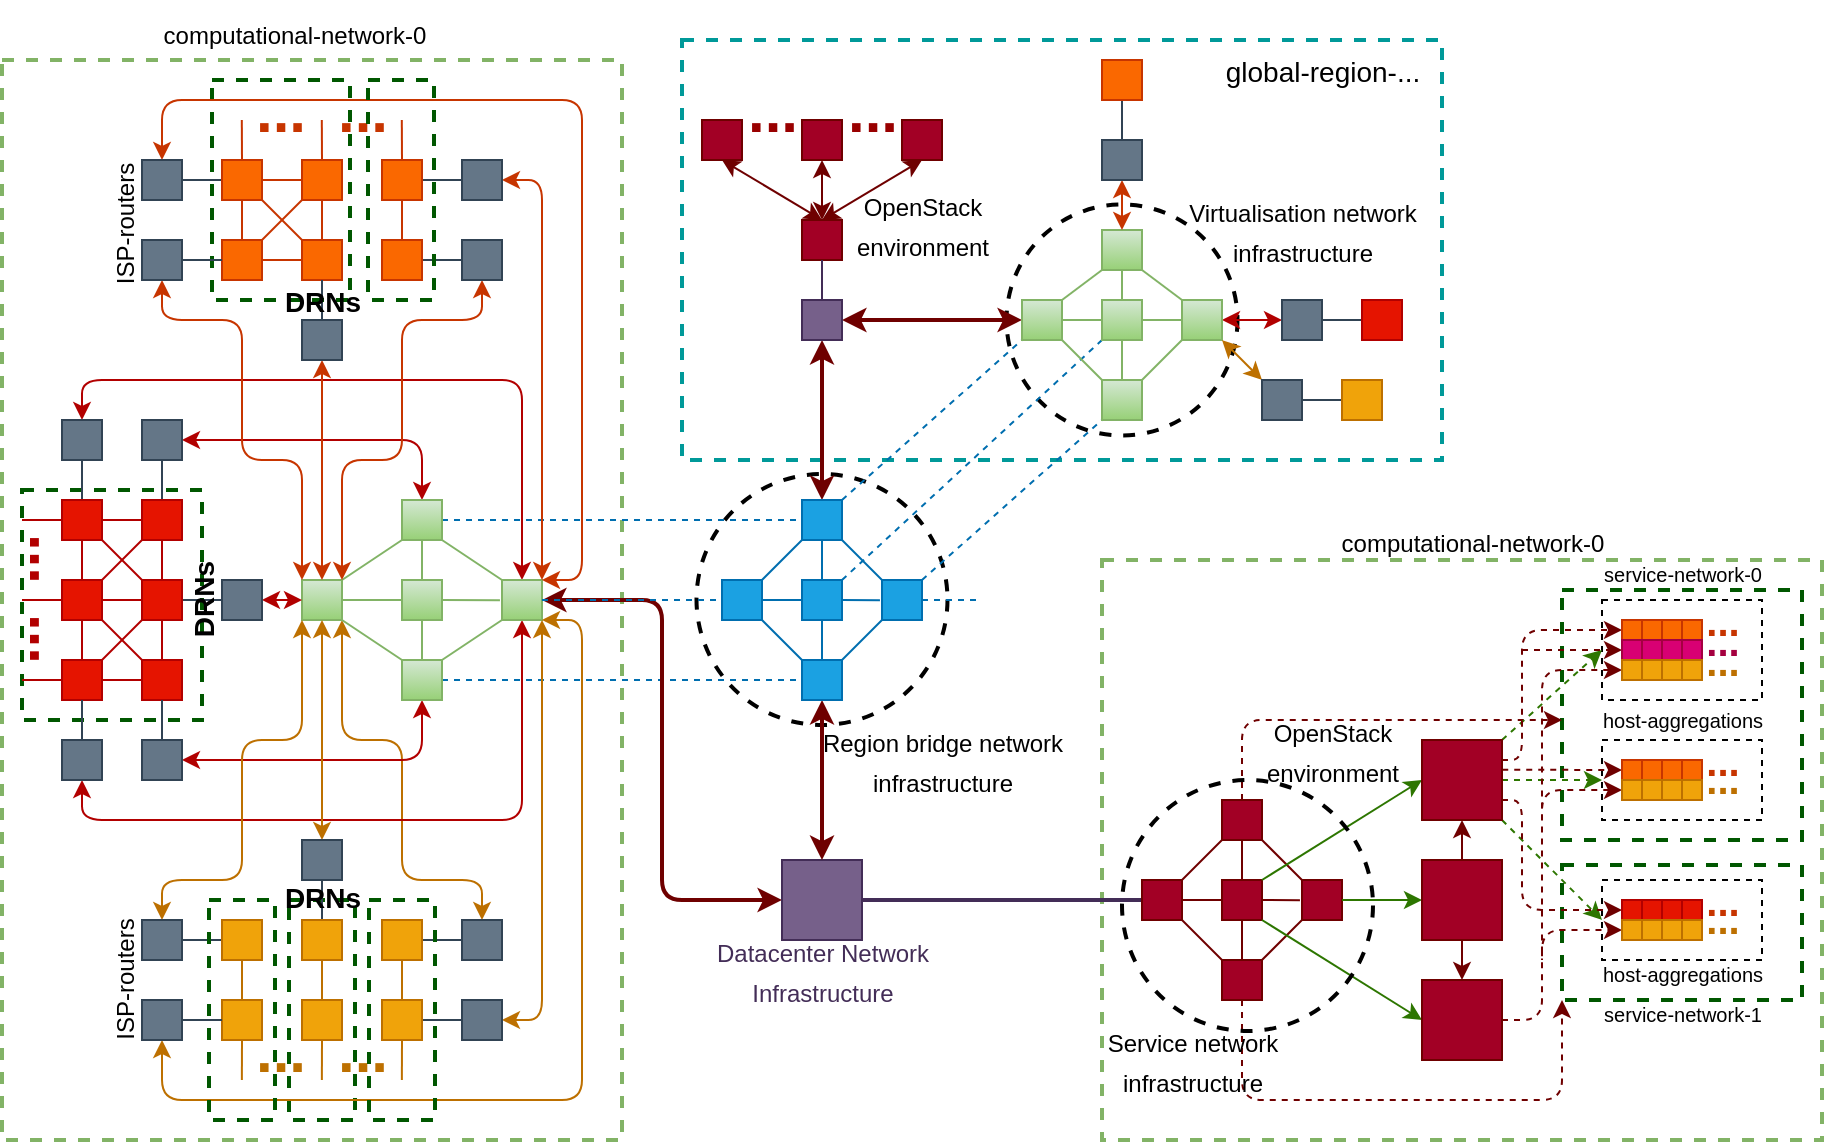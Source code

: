 <mxfile version="22.1.2" type="device">
  <diagram id="A1l-yueoGayz7dUu3gW5" name="Page-1">
    <mxGraphModel dx="1370" dy="585" grid="1" gridSize="10" guides="1" tooltips="1" connect="1" arrows="1" fold="1" page="1" pageScale="1" pageWidth="1169" pageHeight="827" math="0" shadow="0">
      <root>
        <mxCell id="0" />
        <mxCell id="1" parent="0" />
        <mxCell id="464" value="" style="rounded=0;whiteSpace=wrap;html=1;dashed=1;strokeColor=#82b366;strokeWidth=2;fontSize=14;fillColor=none;gradientColor=#97d077;" parent="1" vertex="1">
          <mxGeometry x="680" y="408" width="360" height="290" as="geometry" />
        </mxCell>
        <mxCell id="463" value="" style="rounded=0;whiteSpace=wrap;html=1;dashed=1;strokeColor=#009999;strokeWidth=2;fontSize=14;fontColor=#ffffff;fillColor=none;" parent="1" vertex="1">
          <mxGeometry x="470" y="148" width="380" height="210" as="geometry" />
        </mxCell>
        <mxCell id="409" value="" style="ellipse;whiteSpace=wrap;html=1;aspect=fixed;dashed=1;strokeColor=default;strokeWidth=2;fontSize=10;fontColor=#C73500;fillColor=none;" parent="1" vertex="1">
          <mxGeometry x="632.25" y="230.25" width="115.5" height="115.5" as="geometry" />
        </mxCell>
        <mxCell id="458" value="" style="rounded=0;whiteSpace=wrap;html=1;dashed=1;strokeColor=#005700;strokeWidth=2;fontSize=20;fontColor=#ffffff;fillColor=none;" parent="1" vertex="1">
          <mxGeometry x="273.5" y="578" width="33" height="110" as="geometry" />
        </mxCell>
        <mxCell id="456" value="" style="rounded=0;whiteSpace=wrap;html=1;dashed=1;strokeColor=#005700;strokeWidth=2;fontSize=20;fontColor=#ffffff;fillColor=none;" parent="1" vertex="1">
          <mxGeometry x="235" y="168" width="69" height="110" as="geometry" />
        </mxCell>
        <mxCell id="460" value="" style="rounded=0;whiteSpace=wrap;html=1;dashed=1;strokeColor=#005700;strokeWidth=2;fontSize=20;fontColor=#ffffff;fillColor=none;" parent="1" vertex="1">
          <mxGeometry x="140" y="373" width="90" height="115" as="geometry" />
        </mxCell>
        <mxCell id="228" value="&lt;font style=&quot;&quot;&gt;&lt;font color=&quot;#bd7000&quot; style=&quot;font-size: 30px;&quot;&gt;...&lt;/font&gt;&lt;br style=&quot;font-size: 14px;&quot;&gt;&lt;/font&gt;" style="text;html=1;align=center;verticalAlign=middle;resizable=0;points=[];autosize=1;strokeColor=none;fillColor=none;fontColor=default;rotation=0;fontStyle=1;fontSize=14;" parent="1" vertex="1">
          <mxGeometry x="244.0" y="628.0" width="50" height="50" as="geometry" />
        </mxCell>
        <mxCell id="229" value="&lt;font style=&quot;&quot;&gt;&lt;font color=&quot;#bd7000&quot; style=&quot;font-size: 30px;&quot;&gt;...&lt;/font&gt;&lt;br style=&quot;font-size: 14px;&quot;&gt;&lt;/font&gt;" style="text;html=1;align=center;verticalAlign=middle;resizable=0;points=[];autosize=1;strokeColor=none;fillColor=none;fontColor=default;rotation=0;fontStyle=1;fontSize=14;" parent="1" vertex="1">
          <mxGeometry x="285.0" y="628.0" width="50" height="50" as="geometry" />
        </mxCell>
        <mxCell id="411" value="" style="ellipse;whiteSpace=wrap;html=1;aspect=fixed;dashed=1;strokeColor=default;strokeWidth=2;fontSize=10;fontColor=#C73500;fillColor=none;" parent="1" vertex="1">
          <mxGeometry x="477.25" y="365" width="125.5" height="125.5" as="geometry" />
        </mxCell>
        <mxCell id="423" value="" style="rounded=0;whiteSpace=wrap;html=1;dashed=1;strokeColor=#82b366;strokeWidth=2;fontSize=12;fillColor=none;gradientColor=#97d077;" parent="1" vertex="1">
          <mxGeometry x="130" y="158" width="310" height="540" as="geometry" />
        </mxCell>
        <mxCell id="389" value="" style="rounded=0;whiteSpace=wrap;html=1;dashed=1;strokeColor=default;strokeWidth=1;fontSize=30;fontColor=#990000;fillColor=none;" parent="1" vertex="1">
          <mxGeometry x="930" y="568" width="80" height="40" as="geometry" />
        </mxCell>
        <mxCell id="396" value="" style="rounded=0;whiteSpace=wrap;html=1;dashed=1;strokeColor=#005700;strokeWidth=2;fontSize=20;fontColor=#ffffff;fillColor=none;" parent="1" vertex="1">
          <mxGeometry x="910" y="560.5" width="120" height="67.5" as="geometry" />
        </mxCell>
        <mxCell id="378" value="" style="rounded=0;whiteSpace=wrap;html=1;dashed=1;strokeColor=default;strokeWidth=1;fontSize=30;fontColor=#990000;fillColor=none;" parent="1" vertex="1">
          <mxGeometry x="930" y="498" width="80" height="40" as="geometry" />
        </mxCell>
        <mxCell id="395" value="" style="rounded=0;whiteSpace=wrap;html=1;dashed=1;strokeColor=#005700;strokeWidth=2;fontSize=20;fontColor=#ffffff;fillColor=none;" parent="1" vertex="1">
          <mxGeometry x="910" y="423" width="120" height="125" as="geometry" />
        </mxCell>
        <mxCell id="360" value="" style="rounded=0;whiteSpace=wrap;html=1;dashed=1;strokeColor=default;strokeWidth=1;fontSize=30;fontColor=#990000;fillColor=none;" parent="1" vertex="1">
          <mxGeometry x="930" y="428" width="80" height="50" as="geometry" />
        </mxCell>
        <mxCell id="80" style="edgeStyle=none;html=1;exitX=0.5;exitY=1;exitDx=0;exitDy=0;entryX=0.5;entryY=0;entryDx=0;entryDy=0;endArrow=none;endFill=0;fillColor=#e51400;strokeColor=#B20000;" parent="1" source="70" target="72" edge="1">
          <mxGeometry relative="1" as="geometry" />
        </mxCell>
        <mxCell id="101" style="edgeStyle=none;html=1;exitX=1;exitY=0.5;exitDx=0;exitDy=0;entryX=0;entryY=0.5;entryDx=0;entryDy=0;endArrow=none;endFill=0;fillColor=#647687;strokeColor=#314354;" parent="1" source="70" target="100" edge="1">
          <mxGeometry relative="1" as="geometry" />
        </mxCell>
        <mxCell id="70" value="" style="whiteSpace=wrap;html=1;aspect=fixed;fillColor=#e51400;strokeColor=#B20000;fontColor=#ffffff;" parent="1" vertex="1">
          <mxGeometry x="200" y="418" width="20" height="20" as="geometry" />
        </mxCell>
        <mxCell id="81" style="edgeStyle=none;html=1;entryX=1;entryY=0.5;entryDx=0;entryDy=0;endArrow=none;endFill=0;fillColor=#e51400;strokeColor=#B20000;" parent="1" source="72" target="76" edge="1">
          <mxGeometry relative="1" as="geometry" />
        </mxCell>
        <mxCell id="72" value="" style="whiteSpace=wrap;html=1;aspect=fixed;fillColor=#e51400;strokeColor=#B20000;fontColor=#ffffff;" parent="1" vertex="1">
          <mxGeometry x="200" y="458" width="20" height="20" as="geometry" />
        </mxCell>
        <mxCell id="79" style="edgeStyle=none;html=1;exitX=0.5;exitY=1;exitDx=0;exitDy=0;entryX=0.5;entryY=0;entryDx=0;entryDy=0;endArrow=none;endFill=0;fillColor=#e51400;strokeColor=#B20000;" parent="1" source="73" target="70" edge="1">
          <mxGeometry relative="1" as="geometry" />
        </mxCell>
        <mxCell id="95" style="edgeStyle=none;html=1;exitX=0.5;exitY=0;exitDx=0;exitDy=0;entryX=0.5;entryY=1;entryDx=0;entryDy=0;endArrow=none;endFill=0;fillColor=#647687;strokeColor=#314354;" parent="1" source="73" target="94" edge="1">
          <mxGeometry relative="1" as="geometry" />
        </mxCell>
        <mxCell id="73" value="" style="whiteSpace=wrap;html=1;aspect=fixed;fillColor=#e51400;strokeColor=#B20000;fontColor=#ffffff;" parent="1" vertex="1">
          <mxGeometry x="200" y="378" width="20" height="20" as="geometry" />
        </mxCell>
        <mxCell id="78" style="edgeStyle=none;html=1;exitX=1;exitY=0.5;exitDx=0;exitDy=0;entryX=0;entryY=0.5;entryDx=0;entryDy=0;endArrow=none;endFill=0;fillColor=#e51400;strokeColor=#B20000;" parent="1" source="74" target="73" edge="1">
          <mxGeometry relative="1" as="geometry" />
        </mxCell>
        <mxCell id="84" style="edgeStyle=none;html=1;exitX=0;exitY=0.5;exitDx=0;exitDy=0;endArrow=none;endFill=0;fillColor=#e51400;strokeColor=#B20000;" parent="1" source="74" edge="1">
          <mxGeometry relative="1" as="geometry">
            <mxPoint x="140" y="387.968" as="targetPoint" />
          </mxGeometry>
        </mxCell>
        <mxCell id="90" style="edgeStyle=none;html=1;exitX=1;exitY=1;exitDx=0;exitDy=0;entryX=0;entryY=0;entryDx=0;entryDy=0;endArrow=none;endFill=0;fillColor=#e51400;strokeColor=#B20000;" parent="1" source="74" target="70" edge="1">
          <mxGeometry relative="1" as="geometry" />
        </mxCell>
        <mxCell id="93" style="edgeStyle=none;html=1;exitX=0.5;exitY=0;exitDx=0;exitDy=0;entryX=0.5;entryY=1;entryDx=0;entryDy=0;endArrow=none;endFill=0;fillColor=#647687;strokeColor=#314354;" parent="1" source="74" target="91" edge="1">
          <mxGeometry relative="1" as="geometry" />
        </mxCell>
        <mxCell id="74" value="" style="whiteSpace=wrap;html=1;aspect=fixed;fillColor=#e51400;strokeColor=#B20000;fontColor=#ffffff;" parent="1" vertex="1">
          <mxGeometry x="160" y="378" width="20" height="20" as="geometry" />
        </mxCell>
        <mxCell id="77" style="edgeStyle=none;html=1;exitX=0.5;exitY=0;exitDx=0;exitDy=0;entryX=0.5;entryY=1;entryDx=0;entryDy=0;fillColor=#e51400;strokeColor=#B20000;endArrow=none;endFill=0;" parent="1" source="75" target="74" edge="1">
          <mxGeometry relative="1" as="geometry" />
        </mxCell>
        <mxCell id="83" style="edgeStyle=none;html=1;exitX=1;exitY=0.5;exitDx=0;exitDy=0;entryX=0;entryY=0.5;entryDx=0;entryDy=0;endArrow=none;endFill=0;fillColor=#e51400;strokeColor=#B20000;" parent="1" source="75" target="70" edge="1">
          <mxGeometry relative="1" as="geometry" />
        </mxCell>
        <mxCell id="85" style="edgeStyle=none;html=1;exitX=0;exitY=0.5;exitDx=0;exitDy=0;endArrow=none;endFill=0;fillColor=#e51400;strokeColor=#B20000;" parent="1" source="75" edge="1">
          <mxGeometry relative="1" as="geometry">
            <mxPoint x="140" y="427.968" as="targetPoint" />
          </mxGeometry>
        </mxCell>
        <mxCell id="88" style="edgeStyle=none;html=1;exitX=1;exitY=1;exitDx=0;exitDy=0;entryX=0;entryY=0;entryDx=0;entryDy=0;endArrow=none;endFill=0;fillColor=#e51400;strokeColor=#B20000;" parent="1" source="75" target="72" edge="1">
          <mxGeometry relative="1" as="geometry" />
        </mxCell>
        <mxCell id="89" style="edgeStyle=none;html=1;exitX=1;exitY=0;exitDx=0;exitDy=0;entryX=0;entryY=1;entryDx=0;entryDy=0;endArrow=none;endFill=0;fillColor=#e51400;strokeColor=#B20000;" parent="1" source="75" target="73" edge="1">
          <mxGeometry relative="1" as="geometry" />
        </mxCell>
        <mxCell id="75" value="" style="whiteSpace=wrap;html=1;aspect=fixed;fillColor=#e51400;strokeColor=#B20000;fontColor=#ffffff;" parent="1" vertex="1">
          <mxGeometry x="160" y="418" width="20" height="20" as="geometry" />
        </mxCell>
        <mxCell id="82" style="edgeStyle=none;html=1;exitX=0.5;exitY=0;exitDx=0;exitDy=0;entryX=0.5;entryY=1;entryDx=0;entryDy=0;endArrow=none;endFill=0;fillColor=#e51400;strokeColor=#B20000;" parent="1" source="76" target="75" edge="1">
          <mxGeometry relative="1" as="geometry" />
        </mxCell>
        <mxCell id="86" style="edgeStyle=none;html=1;endArrow=none;endFill=0;fillColor=#e51400;strokeColor=#B20000;" parent="1" source="76" edge="1">
          <mxGeometry relative="1" as="geometry">
            <mxPoint x="140" y="468" as="targetPoint" />
          </mxGeometry>
        </mxCell>
        <mxCell id="87" style="edgeStyle=none;html=1;exitX=1;exitY=0;exitDx=0;exitDy=0;entryX=0;entryY=1;entryDx=0;entryDy=0;endArrow=none;endFill=0;fillColor=#e51400;strokeColor=#B20000;" parent="1" source="76" target="70" edge="1">
          <mxGeometry relative="1" as="geometry" />
        </mxCell>
        <mxCell id="76" value="" style="whiteSpace=wrap;html=1;aspect=fixed;fillColor=#e51400;strokeColor=#B20000;fontColor=#ffffff;" parent="1" vertex="1">
          <mxGeometry x="160" y="458" width="20" height="20" as="geometry" />
        </mxCell>
        <mxCell id="148" style="edgeStyle=none;html=1;exitX=0.5;exitY=0;exitDx=0;exitDy=0;entryX=0.5;entryY=0;entryDx=0;entryDy=0;startArrow=classic;startFill=1;endArrow=classic;endFill=1;fillColor=#e51400;strokeColor=#B20000;" parent="1" source="91" target="133" edge="1">
          <mxGeometry relative="1" as="geometry">
            <Array as="points">
              <mxPoint x="170" y="318" />
              <mxPoint x="390" y="318" />
            </Array>
          </mxGeometry>
        </mxCell>
        <mxCell id="91" value="" style="whiteSpace=wrap;html=1;aspect=fixed;fillColor=#647687;strokeColor=#314354;fontColor=#ffffff;" parent="1" vertex="1">
          <mxGeometry x="160" y="338" width="20" height="20" as="geometry" />
        </mxCell>
        <mxCell id="138" style="edgeStyle=none;html=1;exitX=1;exitY=0.5;exitDx=0;exitDy=0;entryX=0;entryY=0.5;entryDx=0;entryDy=0;endArrow=none;endFill=0;fillColor=#d5e8d4;gradientColor=#97d077;strokeColor=#82b366;" parent="1" source="92" target="136" edge="1">
          <mxGeometry relative="1" as="geometry" />
        </mxCell>
        <mxCell id="142" style="edgeStyle=none;html=1;exitX=1;exitY=0;exitDx=0;exitDy=0;entryX=0;entryY=1;entryDx=0;entryDy=0;endArrow=none;endFill=0;fillColor=#d5e8d4;gradientColor=#97d077;strokeColor=#82b366;" parent="1" source="92" target="134" edge="1">
          <mxGeometry relative="1" as="geometry" />
        </mxCell>
        <mxCell id="222" style="edgeStyle=none;html=1;exitX=1;exitY=1;exitDx=0;exitDy=0;entryX=0.5;entryY=0;entryDx=0;entryDy=0;strokeColor=#BD7000;fontSize=30;fontColor=#B20000;startArrow=classic;startFill=1;endArrow=classic;endFill=1;" parent="1" source="92" target="194" edge="1">
          <mxGeometry relative="1" as="geometry">
            <Array as="points">
              <mxPoint x="300" y="498" />
              <mxPoint x="330" y="498" />
              <mxPoint x="330" y="568" />
              <mxPoint x="370" y="568" />
            </Array>
          </mxGeometry>
        </mxCell>
        <mxCell id="92" value="" style="whiteSpace=wrap;html=1;aspect=fixed;fillColor=#d5e8d4;strokeColor=#82b366;gradientColor=#97d077;" parent="1" vertex="1">
          <mxGeometry x="280" y="418" width="20" height="20" as="geometry" />
        </mxCell>
        <mxCell id="147" style="edgeStyle=none;html=1;exitX=1;exitY=0.5;exitDx=0;exitDy=0;entryX=0.5;entryY=0;entryDx=0;entryDy=0;startArrow=classic;startFill=1;endArrow=classic;endFill=1;fillColor=#e51400;strokeColor=#B20000;" parent="1" source="94" target="134" edge="1">
          <mxGeometry relative="1" as="geometry">
            <Array as="points">
              <mxPoint x="340" y="348" />
            </Array>
          </mxGeometry>
        </mxCell>
        <mxCell id="94" value="" style="whiteSpace=wrap;html=1;aspect=fixed;fillColor=#647687;strokeColor=#314354;fontColor=#ffffff;" parent="1" vertex="1">
          <mxGeometry x="200" y="338" width="20" height="20" as="geometry" />
        </mxCell>
        <mxCell id="98" style="edgeStyle=none;html=1;exitX=0.5;exitY=0;exitDx=0;exitDy=0;entryX=0.5;entryY=1;entryDx=0;entryDy=0;endArrow=none;endFill=0;fillColor=#647687;strokeColor=#314354;" parent="1" source="96" target="76" edge="1">
          <mxGeometry relative="1" as="geometry" />
        </mxCell>
        <mxCell id="149" style="edgeStyle=none;html=1;exitX=0.5;exitY=1;exitDx=0;exitDy=0;entryX=0.5;entryY=1;entryDx=0;entryDy=0;startArrow=classic;startFill=1;endArrow=classic;endFill=1;fillColor=#e51400;strokeColor=#B20000;" parent="1" source="96" target="133" edge="1">
          <mxGeometry relative="1" as="geometry">
            <Array as="points">
              <mxPoint x="170" y="538" />
              <mxPoint x="390" y="538" />
            </Array>
          </mxGeometry>
        </mxCell>
        <mxCell id="96" value="" style="whiteSpace=wrap;html=1;aspect=fixed;fillColor=#647687;strokeColor=#314354;fontColor=#ffffff;" parent="1" vertex="1">
          <mxGeometry x="160" y="498" width="20" height="20" as="geometry" />
        </mxCell>
        <mxCell id="99" style="edgeStyle=none;html=1;exitX=0.5;exitY=0;exitDx=0;exitDy=0;entryX=0.5;entryY=1;entryDx=0;entryDy=0;endArrow=none;endFill=0;fillColor=#647687;strokeColor=#314354;" parent="1" source="97" target="72" edge="1">
          <mxGeometry relative="1" as="geometry" />
        </mxCell>
        <mxCell id="146" style="edgeStyle=none;html=1;exitX=1;exitY=0.5;exitDx=0;exitDy=0;entryX=0.5;entryY=1;entryDx=0;entryDy=0;endArrow=classic;endFill=1;startArrow=classic;startFill=1;fillColor=#e51400;strokeColor=#B20000;" parent="1" source="97" target="135" edge="1">
          <mxGeometry relative="1" as="geometry">
            <Array as="points">
              <mxPoint x="340" y="508" />
            </Array>
          </mxGeometry>
        </mxCell>
        <mxCell id="97" value="" style="whiteSpace=wrap;html=1;aspect=fixed;fillColor=#647687;strokeColor=#314354;fontColor=#ffffff;" parent="1" vertex="1">
          <mxGeometry x="200" y="498" width="20" height="20" as="geometry" />
        </mxCell>
        <mxCell id="137" style="edgeStyle=none;html=1;entryX=0;entryY=0.5;entryDx=0;entryDy=0;endArrow=classic;endFill=1;startArrow=classic;startFill=1;fillColor=#e51400;strokeColor=#B20000;" parent="1" source="100" target="92" edge="1">
          <mxGeometry relative="1" as="geometry" />
        </mxCell>
        <mxCell id="100" value="" style="whiteSpace=wrap;html=1;aspect=fixed;fillColor=#647687;strokeColor=#314354;fontColor=#ffffff;" parent="1" vertex="1">
          <mxGeometry x="240" y="418" width="20" height="20" as="geometry" />
        </mxCell>
        <mxCell id="167" style="edgeStyle=none;html=1;exitX=0.5;exitY=0;exitDx=0;exitDy=0;entryX=0.5;entryY=1;entryDx=0;entryDy=0;startArrow=none;startFill=0;endArrow=none;endFill=0;strokeColor=#C73500;" parent="1" source="132" target="155" edge="1">
          <mxGeometry relative="1" as="geometry" />
        </mxCell>
        <mxCell id="132" value="" style="whiteSpace=wrap;html=1;aspect=fixed;fillColor=#fa6800;strokeColor=#C73500;fontColor=#000000;" parent="1" vertex="1">
          <mxGeometry x="280" y="248" width="20" height="20" as="geometry" />
        </mxCell>
        <mxCell id="144" style="edgeStyle=none;html=1;exitX=0;exitY=1;exitDx=0;exitDy=0;entryX=1;entryY=0;entryDx=0;entryDy=0;endArrow=none;endFill=0;fillColor=#d5e8d4;gradientColor=#97d077;strokeColor=#82b366;" parent="1" source="133" target="135" edge="1">
          <mxGeometry relative="1" as="geometry" />
        </mxCell>
        <mxCell id="263" style="edgeStyle=none;html=1;exitX=1;exitY=0.5;exitDx=0;exitDy=0;dashed=1;strokeColor=#006EAF;fontSize=30;fontColor=#990000;startArrow=none;startFill=0;endArrow=none;endFill=0;fillColor=#1ba1e2;entryX=0;entryY=0.5;entryDx=0;entryDy=0;" parent="1" source="135" target="252" edge="1">
          <mxGeometry relative="1" as="geometry">
            <mxPoint x="490" y="498" as="targetPoint" />
          </mxGeometry>
        </mxCell>
        <mxCell id="133" value="" style="whiteSpace=wrap;html=1;aspect=fixed;fillColor=#d5e8d4;strokeColor=#82b366;gradientColor=#97d077;" parent="1" vertex="1">
          <mxGeometry x="380" y="418" width="20" height="20" as="geometry" />
        </mxCell>
        <mxCell id="143" style="edgeStyle=none;html=1;exitX=1;exitY=1;exitDx=0;exitDy=0;entryX=0;entryY=0;entryDx=0;entryDy=0;endArrow=none;endFill=0;fillColor=#d5e8d4;gradientColor=#97d077;strokeColor=#82b366;" parent="1" source="134" target="133" edge="1">
          <mxGeometry relative="1" as="geometry" />
        </mxCell>
        <mxCell id="262" style="edgeStyle=none;html=1;entryX=0.42;entryY=0.183;entryDx=0;entryDy=0;strokeColor=#006EAF;fontSize=30;fontColor=#990000;startArrow=none;startFill=0;endArrow=none;endFill=0;dashed=1;fillColor=#1ba1e2;entryPerimeter=0;exitX=1;exitY=0.5;exitDx=0;exitDy=0;" parent="1" source="134" target="411" edge="1">
          <mxGeometry relative="1" as="geometry" />
        </mxCell>
        <mxCell id="134" value="" style="whiteSpace=wrap;html=1;aspect=fixed;fillColor=#d5e8d4;strokeColor=#82b366;gradientColor=#97d077;" parent="1" vertex="1">
          <mxGeometry x="330" y="378" width="20" height="20" as="geometry" />
        </mxCell>
        <mxCell id="145" style="edgeStyle=none;html=1;exitX=0;exitY=0;exitDx=0;exitDy=0;entryX=1;entryY=1;entryDx=0;entryDy=0;endArrow=none;endFill=0;fillColor=#d5e8d4;gradientColor=#97d077;strokeColor=#82b366;" parent="1" source="135" target="92" edge="1">
          <mxGeometry relative="1" as="geometry" />
        </mxCell>
        <mxCell id="135" value="" style="whiteSpace=wrap;html=1;aspect=fixed;fillColor=#d5e8d4;strokeColor=#82b366;gradientColor=#97d077;" parent="1" vertex="1">
          <mxGeometry x="330" y="458" width="20" height="20" as="geometry" />
        </mxCell>
        <mxCell id="139" style="edgeStyle=none;html=1;exitX=1;exitY=0.5;exitDx=0;exitDy=0;entryX=-0.052;entryY=0.506;entryDx=0;entryDy=0;entryPerimeter=0;endArrow=none;endFill=0;fillColor=#d5e8d4;gradientColor=#97d077;strokeColor=#82b366;" parent="1" source="136" target="133" edge="1">
          <mxGeometry relative="1" as="geometry" />
        </mxCell>
        <mxCell id="140" style="edgeStyle=none;html=1;exitX=0.5;exitY=0;exitDx=0;exitDy=0;entryX=0.5;entryY=1;entryDx=0;entryDy=0;endArrow=none;endFill=0;fillColor=#d5e8d4;gradientColor=#97d077;strokeColor=#82b366;" parent="1" source="136" target="134" edge="1">
          <mxGeometry relative="1" as="geometry" />
        </mxCell>
        <mxCell id="141" style="edgeStyle=none;html=1;exitX=0.5;exitY=1;exitDx=0;exitDy=0;entryX=0.5;entryY=0;entryDx=0;entryDy=0;endArrow=none;endFill=0;fillColor=#d5e8d4;gradientColor=#97d077;strokeColor=#82b366;" parent="1" source="136" target="135" edge="1">
          <mxGeometry relative="1" as="geometry" />
        </mxCell>
        <mxCell id="136" value="" style="whiteSpace=wrap;html=1;aspect=fixed;fillColor=#d5e8d4;strokeColor=#82b366;gradientColor=#97d077;" parent="1" vertex="1">
          <mxGeometry x="330" y="418" width="20" height="20" as="geometry" />
        </mxCell>
        <mxCell id="183" style="edgeStyle=none;html=1;exitX=1;exitY=0.5;exitDx=0;exitDy=0;entryX=1;entryY=0;entryDx=0;entryDy=0;strokeColor=#C73500;startArrow=classic;startFill=1;endArrow=classic;endFill=1;" parent="1" source="150" target="133" edge="1">
          <mxGeometry relative="1" as="geometry">
            <Array as="points">
              <mxPoint x="400" y="218" />
            </Array>
          </mxGeometry>
        </mxCell>
        <mxCell id="150" value="" style="whiteSpace=wrap;html=1;aspect=fixed;fillColor=#647687;strokeColor=#314354;fontColor=#ffffff;" parent="1" vertex="1">
          <mxGeometry x="360" y="208" width="20" height="20" as="geometry" />
        </mxCell>
        <mxCell id="179" style="edgeStyle=none;html=1;exitX=0.5;exitY=0;exitDx=0;exitDy=0;entryX=0.5;entryY=1;entryDx=0;entryDy=0;strokeColor=#314354;startArrow=none;startFill=0;endArrow=none;endFill=0;fillColor=#647687;" parent="1" source="151" target="132" edge="1">
          <mxGeometry relative="1" as="geometry" />
        </mxCell>
        <mxCell id="180" style="edgeStyle=none;html=1;exitX=0.5;exitY=1;exitDx=0;exitDy=0;entryX=0.5;entryY=0;entryDx=0;entryDy=0;strokeColor=#C73500;startArrow=classic;startFill=1;endArrow=classic;endFill=1;" parent="1" source="151" target="92" edge="1">
          <mxGeometry relative="1" as="geometry" />
        </mxCell>
        <mxCell id="151" value="" style="whiteSpace=wrap;html=1;aspect=fixed;fillColor=#647687;strokeColor=#314354;fontColor=#ffffff;" parent="1" vertex="1">
          <mxGeometry x="280" y="288" width="20" height="20" as="geometry" />
        </mxCell>
        <mxCell id="161" style="edgeStyle=none;html=1;exitX=1;exitY=0.5;exitDx=0;exitDy=0;entryX=0;entryY=0.5;entryDx=0;entryDy=0;startArrow=none;startFill=0;endArrow=none;endFill=0;fillColor=#fa6800;strokeColor=#C73500;" parent="1" source="152" target="132" edge="1">
          <mxGeometry relative="1" as="geometry" />
        </mxCell>
        <mxCell id="166" style="edgeStyle=none;html=1;exitX=0.5;exitY=0;exitDx=0;exitDy=0;entryX=0.5;entryY=1;entryDx=0;entryDy=0;startArrow=none;startFill=0;endArrow=none;endFill=0;strokeColor=#C73500;" parent="1" source="152" target="154" edge="1">
          <mxGeometry relative="1" as="geometry" />
        </mxCell>
        <mxCell id="170" style="edgeStyle=none;html=1;exitX=1;exitY=0;exitDx=0;exitDy=0;entryX=0;entryY=1;entryDx=0;entryDy=0;startArrow=none;startFill=0;endArrow=none;endFill=0;strokeColor=#C73500;" parent="1" source="152" target="155" edge="1">
          <mxGeometry relative="1" as="geometry" />
        </mxCell>
        <mxCell id="181" style="edgeStyle=none;html=1;exitX=0.5;exitY=1;exitDx=0;exitDy=0;entryX=0;entryY=0;entryDx=0;entryDy=0;strokeColor=#C73500;startArrow=classic;startFill=1;endArrow=classic;endFill=1;" parent="1" source="160" target="92" edge="1">
          <mxGeometry relative="1" as="geometry">
            <Array as="points">
              <mxPoint x="210" y="288" />
              <mxPoint x="250" y="288" />
              <mxPoint x="250" y="358" />
              <mxPoint x="280" y="358" />
            </Array>
          </mxGeometry>
        </mxCell>
        <mxCell id="152" value="" style="whiteSpace=wrap;html=1;aspect=fixed;fillColor=#fa6800;strokeColor=#C73500;fontColor=#000000;" parent="1" vertex="1">
          <mxGeometry x="240" y="248" width="20" height="20" as="geometry" />
        </mxCell>
        <mxCell id="163" style="edgeStyle=none;html=1;exitX=0.5;exitY=0;exitDx=0;exitDy=0;entryX=0.5;entryY=1;entryDx=0;entryDy=0;startArrow=none;startFill=0;endArrow=none;endFill=0;strokeColor=#C73500;" parent="1" source="153" target="156" edge="1">
          <mxGeometry relative="1" as="geometry" />
        </mxCell>
        <mxCell id="177" style="edgeStyle=none;html=1;exitX=1;exitY=0.5;exitDx=0;exitDy=0;entryX=0;entryY=0.5;entryDx=0;entryDy=0;strokeColor=#314354;startArrow=none;startFill=0;endArrow=none;endFill=0;fillColor=#647687;" parent="1" source="153" target="158" edge="1">
          <mxGeometry relative="1" as="geometry" />
        </mxCell>
        <mxCell id="182" style="edgeStyle=none;html=1;exitX=0.5;exitY=1;exitDx=0;exitDy=0;entryX=1;entryY=0;entryDx=0;entryDy=0;strokeColor=#C73500;startArrow=classic;startFill=1;endArrow=classic;endFill=1;" parent="1" source="158" target="92" edge="1">
          <mxGeometry relative="1" as="geometry">
            <Array as="points">
              <mxPoint x="370" y="288" />
              <mxPoint x="330" y="288" />
              <mxPoint x="330" y="358" />
              <mxPoint x="300" y="358" />
            </Array>
          </mxGeometry>
        </mxCell>
        <mxCell id="153" value="" style="whiteSpace=wrap;html=1;aspect=fixed;fillColor=#fa6800;strokeColor=#C73500;fontColor=#000000;" parent="1" vertex="1">
          <mxGeometry x="320" y="248" width="20" height="20" as="geometry" />
        </mxCell>
        <mxCell id="171" style="edgeStyle=none;html=1;exitX=1;exitY=1;exitDx=0;exitDy=0;entryX=0;entryY=0;entryDx=0;entryDy=0;startArrow=none;startFill=0;endArrow=none;endFill=0;strokeColor=#C73500;" parent="1" source="154" target="132" edge="1">
          <mxGeometry relative="1" as="geometry" />
        </mxCell>
        <mxCell id="172" style="edgeStyle=none;html=1;exitX=0.5;exitY=0;exitDx=0;exitDy=0;strokeColor=#C73500;startArrow=none;startFill=0;endArrow=none;endFill=0;" parent="1" source="154" edge="1">
          <mxGeometry relative="1" as="geometry">
            <mxPoint x="249.907" y="188" as="targetPoint" />
          </mxGeometry>
        </mxCell>
        <mxCell id="175" style="edgeStyle=none;html=1;entryX=1;entryY=0.5;entryDx=0;entryDy=0;strokeColor=#314354;startArrow=none;startFill=0;endArrow=none;endFill=0;fillColor=#647687;" parent="1" source="154" target="159" edge="1">
          <mxGeometry relative="1" as="geometry" />
        </mxCell>
        <mxCell id="154" value="" style="whiteSpace=wrap;html=1;aspect=fixed;fillColor=#fa6800;strokeColor=#C73500;fontColor=#000000;" parent="1" vertex="1">
          <mxGeometry x="240" y="208" width="20" height="20" as="geometry" />
        </mxCell>
        <mxCell id="165" style="edgeStyle=none;html=1;exitX=0;exitY=0.5;exitDx=0;exitDy=0;entryX=1;entryY=0.5;entryDx=0;entryDy=0;startArrow=none;startFill=0;endArrow=none;endFill=0;strokeColor=#C73500;" parent="1" source="155" target="154" edge="1">
          <mxGeometry relative="1" as="geometry" />
        </mxCell>
        <mxCell id="173" style="edgeStyle=none;html=1;exitX=0.5;exitY=0;exitDx=0;exitDy=0;strokeColor=#C73500;startArrow=none;startFill=0;endArrow=none;endFill=0;" parent="1" source="155" edge="1">
          <mxGeometry relative="1" as="geometry">
            <mxPoint x="289.907" y="188" as="targetPoint" />
          </mxGeometry>
        </mxCell>
        <mxCell id="155" value="" style="whiteSpace=wrap;html=1;aspect=fixed;fillColor=#fa6800;strokeColor=#C73500;fontColor=#000000;" parent="1" vertex="1">
          <mxGeometry x="280" y="208" width="20" height="20" as="geometry" />
        </mxCell>
        <mxCell id="174" style="edgeStyle=none;html=1;exitX=0.5;exitY=0;exitDx=0;exitDy=0;strokeColor=#C73500;startArrow=none;startFill=0;endArrow=none;endFill=0;" parent="1" source="156" edge="1">
          <mxGeometry relative="1" as="geometry">
            <mxPoint x="329.907" y="188" as="targetPoint" />
          </mxGeometry>
        </mxCell>
        <mxCell id="178" style="edgeStyle=none;html=1;exitX=1;exitY=0.5;exitDx=0;exitDy=0;entryX=0;entryY=0.5;entryDx=0;entryDy=0;strokeColor=#314354;startArrow=none;startFill=0;endArrow=none;endFill=0;fillColor=#647687;" parent="1" source="156" target="150" edge="1">
          <mxGeometry relative="1" as="geometry" />
        </mxCell>
        <mxCell id="156" value="" style="whiteSpace=wrap;html=1;aspect=fixed;fillColor=#fa6800;strokeColor=#C73500;fontColor=#000000;" parent="1" vertex="1">
          <mxGeometry x="320" y="208" width="20" height="20" as="geometry" />
        </mxCell>
        <mxCell id="158" value="" style="whiteSpace=wrap;html=1;aspect=fixed;fillColor=#647687;strokeColor=#314354;fontColor=#ffffff;" parent="1" vertex="1">
          <mxGeometry x="360" y="248" width="20" height="20" as="geometry" />
        </mxCell>
        <mxCell id="184" style="edgeStyle=none;html=1;exitX=0.5;exitY=0;exitDx=0;exitDy=0;strokeColor=#C73500;startArrow=classic;startFill=1;endArrow=classic;endFill=1;" parent="1" source="159" edge="1">
          <mxGeometry relative="1" as="geometry">
            <mxPoint x="400" y="418" as="targetPoint" />
            <Array as="points">
              <mxPoint x="210" y="178" />
              <mxPoint x="420" y="178" />
              <mxPoint x="420" y="418" />
            </Array>
          </mxGeometry>
        </mxCell>
        <mxCell id="159" value="" style="whiteSpace=wrap;html=1;aspect=fixed;fillColor=#647687;strokeColor=#314354;fontColor=#ffffff;" parent="1" vertex="1">
          <mxGeometry x="200" y="208" width="20" height="20" as="geometry" />
        </mxCell>
        <mxCell id="176" style="edgeStyle=none;html=1;exitX=1;exitY=0.5;exitDx=0;exitDy=0;entryX=0;entryY=0.5;entryDx=0;entryDy=0;strokeColor=#314354;startArrow=none;startFill=0;endArrow=none;endFill=0;fillColor=#647687;" parent="1" source="160" target="152" edge="1">
          <mxGeometry relative="1" as="geometry" />
        </mxCell>
        <mxCell id="160" value="" style="whiteSpace=wrap;html=1;aspect=fixed;fillColor=#647687;strokeColor=#314354;fontColor=#ffffff;" parent="1" vertex="1">
          <mxGeometry x="200" y="248" width="20" height="20" as="geometry" />
        </mxCell>
        <mxCell id="185" value="&lt;font style=&quot;&quot;&gt;&lt;font color=&quot;#c73500&quot; style=&quot;font-size: 30px;&quot;&gt;...&lt;/font&gt;&lt;br style=&quot;font-size: 14px;&quot;&gt;&lt;/font&gt;" style="text;html=1;align=center;verticalAlign=middle;resizable=0;points=[];autosize=1;strokeColor=none;fillColor=none;fontColor=default;rotation=0;fontStyle=1;fontSize=14;" parent="1" vertex="1">
          <mxGeometry x="244.0" y="158.0" width="50" height="50" as="geometry" />
        </mxCell>
        <mxCell id="186" value="&lt;font style=&quot;&quot;&gt;&lt;font color=&quot;#c73500&quot; style=&quot;font-size: 30px;&quot;&gt;...&lt;/font&gt;&lt;br style=&quot;font-size: 14px;&quot;&gt;&lt;/font&gt;" style="text;html=1;align=center;verticalAlign=middle;resizable=0;points=[];autosize=1;strokeColor=none;fillColor=none;fontColor=default;rotation=0;fontStyle=1;fontSize=14;" parent="1" vertex="1">
          <mxGeometry x="285.0" y="158.0" width="50" height="50" as="geometry" />
        </mxCell>
        <mxCell id="187" value="&lt;font style=&quot;&quot;&gt;&lt;font color=&quot;#b20000&quot; style=&quot;font-size: 30px;&quot;&gt;...&lt;/font&gt;&lt;br style=&quot;font-size: 14px;&quot;&gt;&lt;/font&gt;" style="text;html=1;align=center;verticalAlign=middle;resizable=0;points=[];autosize=1;strokeColor=none;fillColor=none;fontColor=default;rotation=90;fontStyle=1;fontSize=14;" parent="1" vertex="1">
          <mxGeometry x="130.0" y="382.0" width="50" height="50" as="geometry" />
        </mxCell>
        <mxCell id="188" value="&lt;font style=&quot;&quot;&gt;&lt;font color=&quot;#b20000&quot; style=&quot;font-size: 30px;&quot;&gt;...&lt;/font&gt;&lt;br style=&quot;font-size: 14px;&quot;&gt;&lt;/font&gt;" style="text;html=1;align=center;verticalAlign=middle;resizable=0;points=[];autosize=1;strokeColor=none;fillColor=none;fontColor=default;rotation=90;fontStyle=1;fontSize=14;" parent="1" vertex="1">
          <mxGeometry x="130.0" y="422.0" width="50" height="50" as="geometry" />
        </mxCell>
        <mxCell id="191" style="edgeStyle=none;html=1;exitX=0.5;exitY=0;exitDx=0;exitDy=0;entryX=0.5;entryY=1;entryDx=0;entryDy=0;startArrow=none;startFill=0;endArrow=none;endFill=0;strokeColor=#BD7000;fillColor=#f0a30a;" parent="1" source="193" target="209" edge="1">
          <mxGeometry relative="1" as="geometry" />
        </mxCell>
        <mxCell id="226" style="edgeStyle=none;html=1;exitX=0.5;exitY=1;exitDx=0;exitDy=0;strokeColor=#BD7000;fontSize=30;fontColor=#B20000;startArrow=none;startFill=0;endArrow=none;endFill=0;" parent="1" source="193" edge="1">
          <mxGeometry relative="1" as="geometry">
            <mxPoint x="289.935" y="668.0" as="targetPoint" />
          </mxGeometry>
        </mxCell>
        <mxCell id="193" value="" style="whiteSpace=wrap;html=1;aspect=fixed;fillColor=#f0a30a;strokeColor=#BD7000;fontColor=#000000;" parent="1" vertex="1">
          <mxGeometry x="280" y="628" width="20" height="20" as="geometry" />
        </mxCell>
        <mxCell id="194" value="" style="whiteSpace=wrap;html=1;aspect=fixed;fillColor=#647687;strokeColor=#314354;fontColor=#ffffff;" parent="1" vertex="1">
          <mxGeometry x="360" y="588" width="20" height="20" as="geometry" />
        </mxCell>
        <mxCell id="196" style="edgeStyle=none;html=1;exitX=0.5;exitY=0;exitDx=0;exitDy=0;entryX=0.5;entryY=1;entryDx=0;entryDy=0;startArrow=none;startFill=0;endArrow=none;endFill=0;strokeColor=#BD7000;fillColor=#f0a30a;" parent="1" source="198" target="205" edge="1">
          <mxGeometry relative="1" as="geometry" />
        </mxCell>
        <mxCell id="225" style="edgeStyle=none;html=1;exitX=0.5;exitY=1;exitDx=0;exitDy=0;strokeColor=#BD7000;fontSize=30;fontColor=#B20000;startArrow=none;startFill=0;endArrow=none;endFill=0;" parent="1" source="198" edge="1">
          <mxGeometry relative="1" as="geometry">
            <mxPoint x="249.935" y="668.0" as="targetPoint" />
          </mxGeometry>
        </mxCell>
        <mxCell id="198" value="" style="whiteSpace=wrap;html=1;aspect=fixed;fillColor=#f0a30a;strokeColor=#BD7000;fontColor=#000000;" parent="1" vertex="1">
          <mxGeometry x="240" y="628" width="20" height="20" as="geometry" />
        </mxCell>
        <mxCell id="199" style="edgeStyle=none;html=1;exitX=0.5;exitY=0;exitDx=0;exitDy=0;entryX=0.5;entryY=1;entryDx=0;entryDy=0;startArrow=none;startFill=0;endArrow=none;endFill=0;strokeColor=#BD7000;fillColor=#f0a30a;" parent="1" source="201" target="213" edge="1">
          <mxGeometry relative="1" as="geometry" />
        </mxCell>
        <mxCell id="200" style="edgeStyle=none;html=1;exitX=1;exitY=0.5;exitDx=0;exitDy=0;entryX=0;entryY=0.5;entryDx=0;entryDy=0;strokeColor=#314354;startArrow=none;startFill=0;endArrow=none;endFill=0;fillColor=#647687;" parent="1" source="201" target="214" edge="1">
          <mxGeometry relative="1" as="geometry" />
        </mxCell>
        <mxCell id="227" style="edgeStyle=none;html=1;exitX=0.5;exitY=1;exitDx=0;exitDy=0;strokeColor=#BD7000;fontSize=30;fontColor=#B20000;startArrow=none;startFill=0;endArrow=none;endFill=0;" parent="1" source="201" edge="1">
          <mxGeometry relative="1" as="geometry">
            <mxPoint x="329.935" y="668.0" as="targetPoint" />
          </mxGeometry>
        </mxCell>
        <mxCell id="201" value="" style="whiteSpace=wrap;html=1;aspect=fixed;fillColor=#f0a30a;strokeColor=#BD7000;fontColor=#000000;" parent="1" vertex="1">
          <mxGeometry x="320" y="628" width="20" height="20" as="geometry" />
        </mxCell>
        <mxCell id="204" style="edgeStyle=none;html=1;entryX=1;entryY=0.5;entryDx=0;entryDy=0;strokeColor=#314354;startArrow=none;startFill=0;endArrow=none;endFill=0;fillColor=#647687;" parent="1" source="205" target="215" edge="1">
          <mxGeometry relative="1" as="geometry" />
        </mxCell>
        <mxCell id="205" value="" style="whiteSpace=wrap;html=1;aspect=fixed;fillColor=#f0a30a;strokeColor=#BD7000;fontColor=#000000;" parent="1" vertex="1">
          <mxGeometry x="240" y="588" width="20" height="20" as="geometry" />
        </mxCell>
        <mxCell id="219" style="edgeStyle=none;html=1;exitX=0.5;exitY=0;exitDx=0;exitDy=0;entryX=0.5;entryY=1;entryDx=0;entryDy=0;strokeColor=#314354;fontSize=30;fontColor=#B20000;startArrow=none;startFill=0;endArrow=none;endFill=0;fillColor=#647687;" parent="1" source="209" target="218" edge="1">
          <mxGeometry relative="1" as="geometry" />
        </mxCell>
        <mxCell id="209" value="" style="whiteSpace=wrap;html=1;aspect=fixed;fillColor=#f0a30a;strokeColor=#BD7000;fontColor=#000000;" parent="1" vertex="1">
          <mxGeometry x="280" y="588" width="20" height="20" as="geometry" />
        </mxCell>
        <mxCell id="212" style="edgeStyle=none;html=1;exitX=1;exitY=0.5;exitDx=0;exitDy=0;entryX=0;entryY=0.5;entryDx=0;entryDy=0;strokeColor=#314354;startArrow=none;startFill=0;endArrow=none;endFill=0;fillColor=#647687;" parent="1" source="213" target="194" edge="1">
          <mxGeometry relative="1" as="geometry" />
        </mxCell>
        <mxCell id="213" value="" style="whiteSpace=wrap;html=1;aspect=fixed;fillColor=#f0a30a;strokeColor=#BD7000;fontColor=#000000;" parent="1" vertex="1">
          <mxGeometry x="320" y="588" width="20" height="20" as="geometry" />
        </mxCell>
        <mxCell id="223" style="edgeStyle=none;html=1;exitX=1;exitY=0.5;exitDx=0;exitDy=0;entryX=1;entryY=1;entryDx=0;entryDy=0;strokeColor=#BD7000;fontSize=30;fontColor=#B20000;startArrow=classic;startFill=1;endArrow=classic;endFill=1;" parent="1" source="214" target="133" edge="1">
          <mxGeometry relative="1" as="geometry">
            <Array as="points">
              <mxPoint x="400" y="638" />
            </Array>
          </mxGeometry>
        </mxCell>
        <mxCell id="214" value="" style="whiteSpace=wrap;html=1;aspect=fixed;fillColor=#647687;strokeColor=#314354;fontColor=#ffffff;" parent="1" vertex="1">
          <mxGeometry x="360" y="628" width="20" height="20" as="geometry" />
        </mxCell>
        <mxCell id="221" style="edgeStyle=none;html=1;exitX=0.5;exitY=0;exitDx=0;exitDy=0;entryX=0;entryY=1;entryDx=0;entryDy=0;strokeColor=#BD7000;fontSize=30;fontColor=#B20000;startArrow=classic;startFill=1;endArrow=classic;endFill=1;" parent="1" source="215" target="92" edge="1">
          <mxGeometry relative="1" as="geometry">
            <Array as="points">
              <mxPoint x="210" y="568" />
              <mxPoint x="250" y="568" />
              <mxPoint x="250" y="498" />
              <mxPoint x="280" y="498" />
            </Array>
          </mxGeometry>
        </mxCell>
        <mxCell id="215" value="" style="whiteSpace=wrap;html=1;aspect=fixed;fillColor=#647687;strokeColor=#314354;fontColor=#ffffff;" parent="1" vertex="1">
          <mxGeometry x="200" y="588" width="20" height="20" as="geometry" />
        </mxCell>
        <mxCell id="216" style="edgeStyle=none;html=1;exitX=1;exitY=0.5;exitDx=0;exitDy=0;entryX=0;entryY=0.5;entryDx=0;entryDy=0;strokeColor=#314354;startArrow=none;startFill=0;endArrow=none;endFill=0;fillColor=#647687;" parent="1" source="217" target="198" edge="1">
          <mxGeometry relative="1" as="geometry" />
        </mxCell>
        <mxCell id="224" style="edgeStyle=none;html=1;exitX=0.5;exitY=1;exitDx=0;exitDy=0;entryX=1;entryY=1;entryDx=0;entryDy=0;strokeColor=#BD7000;fontSize=30;fontColor=#B20000;startArrow=classic;startFill=1;endArrow=classic;endFill=1;" parent="1" source="217" target="133" edge="1">
          <mxGeometry relative="1" as="geometry">
            <Array as="points">
              <mxPoint x="210" y="678" />
              <mxPoint x="420" y="678" />
              <mxPoint x="420" y="438" />
            </Array>
          </mxGeometry>
        </mxCell>
        <mxCell id="217" value="" style="whiteSpace=wrap;html=1;aspect=fixed;fillColor=#647687;strokeColor=#314354;fontColor=#ffffff;" parent="1" vertex="1">
          <mxGeometry x="200" y="628" width="20" height="20" as="geometry" />
        </mxCell>
        <mxCell id="220" style="edgeStyle=none;html=1;exitX=0.5;exitY=0;exitDx=0;exitDy=0;entryX=0.5;entryY=1;entryDx=0;entryDy=0;strokeColor=#BD7000;fontSize=30;fontColor=#B20000;startArrow=classic;startFill=1;endArrow=classic;endFill=1;" parent="1" source="218" target="92" edge="1">
          <mxGeometry relative="1" as="geometry" />
        </mxCell>
        <mxCell id="218" value="" style="whiteSpace=wrap;html=1;aspect=fixed;fillColor=#647687;strokeColor=#314354;fontColor=#ffffff;" parent="1" vertex="1">
          <mxGeometry x="280" y="548" width="20" height="20" as="geometry" />
        </mxCell>
        <mxCell id="233" style="edgeStyle=none;html=1;exitX=0;exitY=0.5;exitDx=0;exitDy=0;entryX=1;entryY=0.5;entryDx=0;entryDy=0;strokeColor=#6F0000;fontSize=30;fontColor=#BD7000;startArrow=classic;startFill=1;endArrow=classic;endFill=1;fillColor=#a20025;strokeWidth=2;" parent="1" source="230" target="133" edge="1">
          <mxGeometry relative="1" as="geometry">
            <Array as="points">
              <mxPoint x="460" y="578" />
              <mxPoint x="460" y="428" />
            </Array>
          </mxGeometry>
        </mxCell>
        <mxCell id="230" value="" style="whiteSpace=wrap;html=1;aspect=fixed;fillColor=#76608a;strokeColor=#432D57;fontColor=#ffffff;" parent="1" vertex="1">
          <mxGeometry x="520" y="558" width="40" height="40" as="geometry" />
        </mxCell>
        <mxCell id="244" style="edgeStyle=none;html=1;exitX=1;exitY=0.5;exitDx=0;exitDy=0;entryX=0;entryY=0.5;entryDx=0;entryDy=0;endArrow=none;endFill=0;fillColor=#1ba1e2;strokeColor=#006EAF;" parent="1" source="246" target="256" edge="1">
          <mxGeometry relative="1" as="geometry" />
        </mxCell>
        <mxCell id="245" style="edgeStyle=none;html=1;exitX=1;exitY=0;exitDx=0;exitDy=0;entryX=0;entryY=1;entryDx=0;entryDy=0;endArrow=none;endFill=0;fillColor=#1ba1e2;strokeColor=#006EAF;" parent="1" source="246" target="250" edge="1">
          <mxGeometry relative="1" as="geometry" />
        </mxCell>
        <mxCell id="246" value="" style="whiteSpace=wrap;html=1;aspect=fixed;fillColor=#1ba1e2;strokeColor=#006EAF;fontColor=#ffffff;" parent="1" vertex="1">
          <mxGeometry x="490" y="418" width="20" height="20" as="geometry" />
        </mxCell>
        <mxCell id="247" style="edgeStyle=none;html=1;exitX=0;exitY=1;exitDx=0;exitDy=0;entryX=1;entryY=0;entryDx=0;entryDy=0;endArrow=none;endFill=0;fillColor=#1ba1e2;strokeColor=#006EAF;" parent="1" source="248" target="252" edge="1">
          <mxGeometry relative="1" as="geometry" />
        </mxCell>
        <mxCell id="266" style="edgeStyle=none;html=1;exitX=1;exitY=0.5;exitDx=0;exitDy=0;strokeColor=#006EAF;fontSize=30;fontColor=#990000;startArrow=none;startFill=0;endArrow=none;endFill=0;fillColor=#1ba1e2;dashed=1;" parent="1" source="248" edge="1">
          <mxGeometry relative="1" as="geometry">
            <mxPoint x="620" y="428" as="targetPoint" />
          </mxGeometry>
        </mxCell>
        <mxCell id="294" style="edgeStyle=none;html=1;exitX=1;exitY=0;exitDx=0;exitDy=0;entryX=0;entryY=1;entryDx=0;entryDy=0;dashed=1;strokeColor=#006EAF;fontSize=30;fontColor=#990000;startArrow=none;startFill=0;endArrow=none;endFill=0;fillColor=#1ba1e2;" parent="1" source="248" target="288" edge="1">
          <mxGeometry relative="1" as="geometry">
            <mxPoint x="640" y="368" as="targetPoint" />
          </mxGeometry>
        </mxCell>
        <mxCell id="248" value="" style="whiteSpace=wrap;html=1;aspect=fixed;fillColor=#1ba1e2;strokeColor=#006EAF;fontColor=#ffffff;" parent="1" vertex="1">
          <mxGeometry x="570" y="418" width="20" height="20" as="geometry" />
        </mxCell>
        <mxCell id="249" style="edgeStyle=none;html=1;exitX=1;exitY=1;exitDx=0;exitDy=0;entryX=0;entryY=0;entryDx=0;entryDy=0;endArrow=none;endFill=0;fillColor=#1ba1e2;strokeColor=#006EAF;" parent="1" source="250" target="248" edge="1">
          <mxGeometry relative="1" as="geometry" />
        </mxCell>
        <mxCell id="265" style="edgeStyle=none;html=1;exitX=0.5;exitY=0;exitDx=0;exitDy=0;strokeColor=#6F0000;fontSize=30;fontColor=#990000;startArrow=classic;startFill=1;endArrow=classic;endFill=1;fillColor=#a20025;entryX=0.5;entryY=1;entryDx=0;entryDy=0;strokeWidth=2;" parent="1" source="250" target="274" edge="1">
          <mxGeometry relative="1" as="geometry">
            <mxPoint x="555" y="340.25" as="targetPoint" />
            <mxPoint x="565" y="360.25" as="sourcePoint" />
          </mxGeometry>
        </mxCell>
        <mxCell id="293" style="edgeStyle=none;html=1;exitX=1;exitY=0;exitDx=0;exitDy=0;entryX=0;entryY=1;entryDx=0;entryDy=0;strokeColor=#006EAF;fontSize=30;fontColor=#990000;startArrow=none;startFill=0;endArrow=none;endFill=0;fillColor=#1ba1e2;dashed=1;" parent="1" source="250" target="282" edge="1">
          <mxGeometry relative="1" as="geometry">
            <mxPoint x="575" y="360.25" as="sourcePoint" />
          </mxGeometry>
        </mxCell>
        <mxCell id="250" value="" style="whiteSpace=wrap;html=1;aspect=fixed;fillColor=#1ba1e2;strokeColor=#006EAF;fontColor=#ffffff;" parent="1" vertex="1">
          <mxGeometry x="530" y="378" width="20" height="20" as="geometry" />
        </mxCell>
        <mxCell id="251" style="edgeStyle=none;html=1;exitX=0;exitY=0;exitDx=0;exitDy=0;entryX=1;entryY=1;entryDx=0;entryDy=0;endArrow=none;endFill=0;fillColor=#1ba1e2;strokeColor=#006EAF;" parent="1" source="252" target="246" edge="1">
          <mxGeometry relative="1" as="geometry" />
        </mxCell>
        <mxCell id="261" style="edgeStyle=none;html=1;exitX=0.5;exitY=1;exitDx=0;exitDy=0;entryX=0.5;entryY=0;entryDx=0;entryDy=0;strokeColor=#6F0000;fontSize=30;fontColor=#990000;startArrow=classic;startFill=1;endArrow=classic;endFill=1;fillColor=#a20025;strokeWidth=2;" parent="1" source="252" target="230" edge="1">
          <mxGeometry relative="1" as="geometry" />
        </mxCell>
        <mxCell id="252" value="" style="whiteSpace=wrap;html=1;aspect=fixed;fillColor=#1ba1e2;strokeColor=#006EAF;fontColor=#ffffff;" parent="1" vertex="1">
          <mxGeometry x="530" y="458" width="20" height="20" as="geometry" />
        </mxCell>
        <mxCell id="253" style="edgeStyle=none;html=1;exitX=1;exitY=0.5;exitDx=0;exitDy=0;entryX=-0.052;entryY=0.506;entryDx=0;entryDy=0;entryPerimeter=0;endArrow=none;endFill=0;fillColor=#1ba1e2;strokeColor=#006EAF;" parent="1" source="256" target="248" edge="1">
          <mxGeometry relative="1" as="geometry" />
        </mxCell>
        <mxCell id="254" style="edgeStyle=none;html=1;exitX=0.5;exitY=0;exitDx=0;exitDy=0;entryX=0.5;entryY=1;entryDx=0;entryDy=0;endArrow=none;endFill=0;fillColor=#1ba1e2;strokeColor=#006EAF;" parent="1" source="256" target="250" edge="1">
          <mxGeometry relative="1" as="geometry" />
        </mxCell>
        <mxCell id="255" style="edgeStyle=none;html=1;exitX=0.5;exitY=1;exitDx=0;exitDy=0;entryX=0.5;entryY=0;entryDx=0;entryDy=0;endArrow=none;endFill=0;fillColor=#1ba1e2;strokeColor=#006EAF;" parent="1" source="256" target="252" edge="1">
          <mxGeometry relative="1" as="geometry" />
        </mxCell>
        <mxCell id="295" style="edgeStyle=none;html=1;exitX=1;exitY=0;exitDx=0;exitDy=0;entryX=0;entryY=1;entryDx=0;entryDy=0;dashed=1;strokeColor=#006EAF;fontSize=30;fontColor=#990000;startArrow=none;startFill=0;endArrow=none;endFill=0;fillColor=#1ba1e2;" parent="1" source="256" target="292" edge="1">
          <mxGeometry relative="1" as="geometry" />
        </mxCell>
        <mxCell id="256" value="" style="whiteSpace=wrap;html=1;aspect=fixed;fillColor=#1ba1e2;strokeColor=#006EAF;fontColor=#ffffff;" parent="1" vertex="1">
          <mxGeometry x="530" y="418" width="20" height="20" as="geometry" />
        </mxCell>
        <mxCell id="268" value="" style="whiteSpace=wrap;html=1;aspect=fixed;fillColor=#a20025;strokeColor=#6F0000;fontColor=#ffffff;" parent="1" vertex="1">
          <mxGeometry x="530" y="188" width="20" height="20" as="geometry" />
        </mxCell>
        <mxCell id="273" style="edgeStyle=none;html=1;exitX=0.5;exitY=0;exitDx=0;exitDy=0;entryX=0.5;entryY=1;entryDx=0;entryDy=0;strokeColor=#6F0000;fontSize=30;fontColor=#990000;startArrow=classic;startFill=1;endArrow=classic;endFill=1;fillColor=#a20025;" parent="1" source="269" target="270" edge="1">
          <mxGeometry relative="1" as="geometry" />
        </mxCell>
        <mxCell id="277" style="edgeStyle=none;html=1;exitX=0.5;exitY=0;exitDx=0;exitDy=0;entryX=0.5;entryY=1;entryDx=0;entryDy=0;strokeColor=#6F0000;fontSize=30;fontColor=#990000;startArrow=classic;startFill=1;endArrow=classic;endFill=1;fillColor=#a20025;" parent="1" source="269" target="268" edge="1">
          <mxGeometry relative="1" as="geometry" />
        </mxCell>
        <mxCell id="269" value="" style="whiteSpace=wrap;html=1;aspect=fixed;fillColor=#a20025;strokeColor=#6F0000;fontColor=#ffffff;" parent="1" vertex="1">
          <mxGeometry x="530" y="238" width="20" height="20" as="geometry" />
        </mxCell>
        <mxCell id="270" value="" style="whiteSpace=wrap;html=1;aspect=fixed;fillColor=#a20025;strokeColor=#6F0000;fontColor=#ffffff;" parent="1" vertex="1">
          <mxGeometry x="580" y="188" width="20" height="20" as="geometry" />
        </mxCell>
        <mxCell id="272" style="edgeStyle=none;html=1;exitX=0.5;exitY=1;exitDx=0;exitDy=0;entryX=0.5;entryY=0;entryDx=0;entryDy=0;strokeColor=#6F0000;fontSize=30;fontColor=#990000;startArrow=classic;startFill=1;endArrow=classic;endFill=1;fillColor=#a20025;" parent="1" source="271" target="269" edge="1">
          <mxGeometry relative="1" as="geometry" />
        </mxCell>
        <mxCell id="271" value="" style="whiteSpace=wrap;html=1;aspect=fixed;fillColor=#a20025;strokeColor=#6F0000;fontColor=#ffffff;" parent="1" vertex="1">
          <mxGeometry x="480" y="188" width="20" height="20" as="geometry" />
        </mxCell>
        <mxCell id="275" style="edgeStyle=none;html=1;exitX=0.5;exitY=0;exitDx=0;exitDy=0;entryX=0.5;entryY=1;entryDx=0;entryDy=0;strokeColor=#432D57;fontSize=30;fontColor=#990000;startArrow=none;startFill=0;endArrow=none;endFill=0;fillColor=#76608a;" parent="1" source="274" target="269" edge="1">
          <mxGeometry relative="1" as="geometry" />
        </mxCell>
        <mxCell id="297" style="edgeStyle=none;html=1;exitX=1;exitY=0.5;exitDx=0;exitDy=0;entryX=0;entryY=0.5;entryDx=0;entryDy=0;strokeColor=#6F0000;fontSize=30;fontColor=#990000;startArrow=classic;startFill=1;endArrow=classic;endFill=1;fillColor=#a20025;strokeWidth=2;" parent="1" source="274" target="282" edge="1">
          <mxGeometry relative="1" as="geometry">
            <mxPoint x="612.25" y="275.75" as="targetPoint" />
          </mxGeometry>
        </mxCell>
        <mxCell id="274" value="" style="whiteSpace=wrap;html=1;aspect=fixed;fillColor=#76608a;strokeColor=#432D57;fontColor=#ffffff;" parent="1" vertex="1">
          <mxGeometry x="530" y="278" width="20" height="20" as="geometry" />
        </mxCell>
        <mxCell id="278" value="&lt;font style=&quot;&quot;&gt;&lt;font color=&quot;#990000&quot; style=&quot;font-size: 30px;&quot;&gt;...&lt;/font&gt;&lt;br style=&quot;font-size: 14px;&quot;&gt;&lt;/font&gt;" style="text;html=1;align=center;verticalAlign=middle;resizable=0;points=[];autosize=1;strokeColor=none;fillColor=none;fontColor=default;rotation=0;fontStyle=1;fontSize=14;" parent="1" vertex="1">
          <mxGeometry x="490.0" y="158.0" width="50" height="50" as="geometry" />
        </mxCell>
        <mxCell id="279" value="&lt;font style=&quot;&quot;&gt;&lt;font color=&quot;#990000&quot; style=&quot;font-size: 30px;&quot;&gt;...&lt;/font&gt;&lt;br style=&quot;font-size: 14px;&quot;&gt;&lt;/font&gt;" style="text;html=1;align=center;verticalAlign=middle;resizable=0;points=[];autosize=1;strokeColor=none;fillColor=none;fontColor=default;rotation=0;fontStyle=1;fontSize=14;" parent="1" vertex="1">
          <mxGeometry x="540.0" y="158.0" width="50" height="50" as="geometry" />
        </mxCell>
        <mxCell id="280" style="edgeStyle=none;html=1;exitX=1;exitY=0.5;exitDx=0;exitDy=0;entryX=0;entryY=0.5;entryDx=0;entryDy=0;endArrow=none;endFill=0;fillColor=#d5e8d4;gradientColor=#97d077;strokeColor=#82b366;" parent="1" source="282" target="292" edge="1">
          <mxGeometry relative="1" as="geometry" />
        </mxCell>
        <mxCell id="281" style="edgeStyle=none;html=1;exitX=1;exitY=0;exitDx=0;exitDy=0;entryX=0;entryY=1;entryDx=0;entryDy=0;endArrow=none;endFill=0;fillColor=#d5e8d4;gradientColor=#97d077;strokeColor=#82b366;" parent="1" source="282" target="286" edge="1">
          <mxGeometry relative="1" as="geometry" />
        </mxCell>
        <mxCell id="282" value="" style="whiteSpace=wrap;html=1;aspect=fixed;fillColor=#d5e8d4;strokeColor=#82b366;gradientColor=#97d077;" parent="1" vertex="1">
          <mxGeometry x="640" y="278" width="20" height="20" as="geometry" />
        </mxCell>
        <mxCell id="283" style="edgeStyle=none;html=1;exitX=0;exitY=1;exitDx=0;exitDy=0;entryX=1;entryY=0;entryDx=0;entryDy=0;endArrow=none;endFill=0;fillColor=#d5e8d4;gradientColor=#97d077;strokeColor=#82b366;" parent="1" source="284" target="288" edge="1">
          <mxGeometry relative="1" as="geometry" />
        </mxCell>
        <mxCell id="313" style="edgeStyle=none;html=1;exitX=1;exitY=0.5;exitDx=0;exitDy=0;entryX=0;entryY=0.5;entryDx=0;entryDy=0;strokeColor=#B20000;fontSize=30;fontColor=#990000;startArrow=classic;startFill=1;endArrow=classic;endFill=1;fillColor=#e51400;" parent="1" source="284" target="302" edge="1">
          <mxGeometry relative="1" as="geometry" />
        </mxCell>
        <mxCell id="284" value="" style="whiteSpace=wrap;html=1;aspect=fixed;fillColor=#d5e8d4;strokeColor=#82b366;gradientColor=#97d077;" parent="1" vertex="1">
          <mxGeometry x="720" y="278" width="20" height="20" as="geometry" />
        </mxCell>
        <mxCell id="285" style="edgeStyle=none;html=1;exitX=1;exitY=1;exitDx=0;exitDy=0;entryX=0;entryY=0;entryDx=0;entryDy=0;endArrow=none;endFill=0;fillColor=#d5e8d4;gradientColor=#97d077;strokeColor=#82b366;" parent="1" source="286" target="284" edge="1">
          <mxGeometry relative="1" as="geometry" />
        </mxCell>
        <mxCell id="286" value="" style="whiteSpace=wrap;html=1;aspect=fixed;fillColor=#d5e8d4;strokeColor=#82b366;gradientColor=#97d077;" parent="1" vertex="1">
          <mxGeometry x="680" y="243" width="20" height="20" as="geometry" />
        </mxCell>
        <mxCell id="287" style="edgeStyle=none;html=1;exitX=0;exitY=0;exitDx=0;exitDy=0;entryX=1;entryY=1;entryDx=0;entryDy=0;endArrow=none;endFill=0;fillColor=#d5e8d4;gradientColor=#97d077;strokeColor=#82b366;" parent="1" source="288" target="282" edge="1">
          <mxGeometry relative="1" as="geometry" />
        </mxCell>
        <mxCell id="288" value="" style="whiteSpace=wrap;html=1;aspect=fixed;fillColor=#d5e8d4;strokeColor=#82b366;gradientColor=#97d077;" parent="1" vertex="1">
          <mxGeometry x="680" y="318" width="20" height="20" as="geometry" />
        </mxCell>
        <mxCell id="289" style="edgeStyle=none;html=1;exitX=1;exitY=0.5;exitDx=0;exitDy=0;entryX=0;entryY=0.5;entryDx=0;entryDy=0;endArrow=none;endFill=0;fillColor=#d5e8d4;gradientColor=#97d077;strokeColor=#82b366;startArrow=none;" parent="1" source="292" target="284" edge="1">
          <mxGeometry relative="1" as="geometry" />
        </mxCell>
        <mxCell id="290" style="edgeStyle=none;html=1;exitX=0.5;exitY=0;exitDx=0;exitDy=0;entryX=0.5;entryY=1;entryDx=0;entryDy=0;endArrow=none;endFill=0;fillColor=#d5e8d4;gradientColor=#97d077;strokeColor=#82b366;" parent="1" source="292" target="286" edge="1">
          <mxGeometry relative="1" as="geometry" />
        </mxCell>
        <mxCell id="291" style="edgeStyle=none;html=1;exitX=0.5;exitY=1;exitDx=0;exitDy=0;entryX=0.5;entryY=0;entryDx=0;entryDy=0;endArrow=none;endFill=0;fillColor=#d5e8d4;gradientColor=#97d077;strokeColor=#82b366;" parent="1" source="292" target="288" edge="1">
          <mxGeometry relative="1" as="geometry" />
        </mxCell>
        <mxCell id="292" value="" style="whiteSpace=wrap;html=1;aspect=fixed;fillColor=#d5e8d4;strokeColor=#82b366;gradientColor=#97d077;" parent="1" vertex="1">
          <mxGeometry x="680" y="278" width="20" height="20" as="geometry" />
        </mxCell>
        <mxCell id="312" style="edgeStyle=none;html=1;exitX=0.5;exitY=1;exitDx=0;exitDy=0;entryX=0.5;entryY=0;entryDx=0;entryDy=0;strokeColor=#C73500;fontSize=30;fontColor=#990000;startArrow=classic;startFill=1;endArrow=classic;endFill=1;fillColor=#fa6800;" parent="1" source="301" target="286" edge="1">
          <mxGeometry relative="1" as="geometry" />
        </mxCell>
        <mxCell id="316" style="edgeStyle=none;html=1;exitX=0.5;exitY=0;exitDx=0;exitDy=0;entryX=0.5;entryY=1;entryDx=0;entryDy=0;strokeColor=#314354;fontSize=30;fontColor=#990000;startArrow=none;startFill=0;endArrow=none;endFill=0;fillColor=#647687;" parent="1" source="301" target="307" edge="1">
          <mxGeometry relative="1" as="geometry" />
        </mxCell>
        <mxCell id="301" value="" style="whiteSpace=wrap;html=1;aspect=fixed;fillColor=#647687;strokeColor=#314354;fontColor=#ffffff;" parent="1" vertex="1">
          <mxGeometry x="680" y="198" width="20" height="20" as="geometry" />
        </mxCell>
        <mxCell id="314" style="edgeStyle=none;html=1;exitX=1;exitY=0.5;exitDx=0;exitDy=0;entryX=0;entryY=0.5;entryDx=0;entryDy=0;strokeColor=#314354;fontSize=30;fontColor=#990000;startArrow=none;startFill=0;endArrow=none;endFill=0;fillColor=#647687;" parent="1" source="302" target="309" edge="1">
          <mxGeometry relative="1" as="geometry" />
        </mxCell>
        <mxCell id="302" value="" style="whiteSpace=wrap;html=1;aspect=fixed;fillColor=#647687;strokeColor=#314354;fontColor=#ffffff;" parent="1" vertex="1">
          <mxGeometry x="770" y="278" width="20" height="20" as="geometry" />
        </mxCell>
        <mxCell id="311" style="edgeStyle=none;html=1;exitX=0;exitY=0;exitDx=0;exitDy=0;strokeColor=#BD7000;fontSize=30;fontColor=#990000;startArrow=classic;startFill=1;endArrow=classic;endFill=1;entryX=1;entryY=1;entryDx=0;entryDy=0;" parent="1" source="303" target="284" edge="1">
          <mxGeometry relative="1" as="geometry">
            <mxPoint x="700" y="338" as="targetPoint" />
          </mxGeometry>
        </mxCell>
        <mxCell id="303" value="" style="whiteSpace=wrap;html=1;aspect=fixed;fillColor=#647687;strokeColor=#314354;fontColor=#ffffff;" parent="1" vertex="1">
          <mxGeometry x="760" y="318" width="20" height="20" as="geometry" />
        </mxCell>
        <mxCell id="307" value="" style="whiteSpace=wrap;html=1;aspect=fixed;fillColor=#fa6800;strokeColor=#C73500;fontColor=#000000;" parent="1" vertex="1">
          <mxGeometry x="680" y="158" width="20" height="20" as="geometry" />
        </mxCell>
        <mxCell id="309" value="" style="whiteSpace=wrap;html=1;aspect=fixed;fillColor=#e51400;strokeColor=#B20000;fontColor=#ffffff;" parent="1" vertex="1">
          <mxGeometry x="810" y="278" width="20" height="20" as="geometry" />
        </mxCell>
        <mxCell id="315" style="edgeStyle=none;html=1;exitX=0;exitY=0.5;exitDx=0;exitDy=0;entryX=1;entryY=0.5;entryDx=0;entryDy=0;strokeColor=#314354;fontSize=30;fontColor=#990000;startArrow=none;startFill=0;endArrow=none;endFill=0;fillColor=#647687;" parent="1" source="310" target="303" edge="1">
          <mxGeometry relative="1" as="geometry" />
        </mxCell>
        <mxCell id="310" value="" style="whiteSpace=wrap;html=1;aspect=fixed;fillColor=#f0a30a;strokeColor=#BD7000;fontColor=#000000;" parent="1" vertex="1">
          <mxGeometry x="800" y="318" width="20" height="20" as="geometry" />
        </mxCell>
        <mxCell id="318" style="edgeStyle=none;html=1;exitX=1;exitY=0.5;exitDx=0;exitDy=0;entryX=0;entryY=0.5;entryDx=0;entryDy=0;endArrow=none;endFill=0;fillColor=#a20025;strokeColor=#6F0000;" parent="1" source="321" target="332" edge="1">
          <mxGeometry relative="1" as="geometry" />
        </mxCell>
        <mxCell id="319" style="edgeStyle=none;html=1;exitX=1;exitY=0;exitDx=0;exitDy=0;entryX=0;entryY=1;entryDx=0;entryDy=0;endArrow=none;endFill=0;fillColor=#a20025;strokeColor=#6F0000;" parent="1" source="321" target="326" edge="1">
          <mxGeometry relative="1" as="geometry" />
        </mxCell>
        <mxCell id="333" style="edgeStyle=none;html=1;exitX=0;exitY=0.5;exitDx=0;exitDy=0;strokeColor=#432D57;strokeWidth=2;fontSize=30;fontColor=#990000;startArrow=none;startFill=0;endArrow=none;endFill=0;fillColor=#76608a;entryX=1;entryY=0.5;entryDx=0;entryDy=0;" parent="1" source="321" target="230" edge="1">
          <mxGeometry relative="1" as="geometry">
            <mxPoint x="580" y="598" as="targetPoint" />
          </mxGeometry>
        </mxCell>
        <mxCell id="321" value="" style="whiteSpace=wrap;html=1;aspect=fixed;fillColor=#a20025;strokeColor=#6F0000;fontColor=#ffffff;" parent="1" vertex="1">
          <mxGeometry x="700" y="568" width="20" height="20" as="geometry" />
        </mxCell>
        <mxCell id="322" style="edgeStyle=none;html=1;exitX=0;exitY=1;exitDx=0;exitDy=0;entryX=1;entryY=0;entryDx=0;entryDy=0;endArrow=none;endFill=0;fillColor=#a20025;strokeColor=#6F0000;" parent="1" source="324" target="328" edge="1">
          <mxGeometry relative="1" as="geometry" />
        </mxCell>
        <mxCell id="324" value="" style="whiteSpace=wrap;html=1;aspect=fixed;fillColor=#a20025;strokeColor=#6F0000;fontColor=#ffffff;" parent="1" vertex="1">
          <mxGeometry x="780" y="568" width="20" height="20" as="geometry" />
        </mxCell>
        <mxCell id="325" style="edgeStyle=none;html=1;exitX=1;exitY=1;exitDx=0;exitDy=0;entryX=0;entryY=0;entryDx=0;entryDy=0;endArrow=none;endFill=0;fillColor=#a20025;strokeColor=#6F0000;" parent="1" source="326" target="324" edge="1">
          <mxGeometry relative="1" as="geometry" />
        </mxCell>
        <mxCell id="402" style="edgeStyle=none;html=1;entryX=0;entryY=0.52;entryDx=0;entryDy=0;dashed=1;strokeColor=#6F0000;strokeWidth=1;fontSize=10;fontColor=#C73500;startArrow=none;startFill=0;endArrow=classic;endFill=1;fillColor=#a20025;entryPerimeter=0;" parent="1" source="326" target="395" edge="1">
          <mxGeometry relative="1" as="geometry">
            <Array as="points">
              <mxPoint x="750" y="488" />
            </Array>
          </mxGeometry>
        </mxCell>
        <mxCell id="326" value="" style="whiteSpace=wrap;html=1;aspect=fixed;fillColor=#a20025;strokeColor=#6F0000;fontColor=#ffffff;" parent="1" vertex="1">
          <mxGeometry x="740" y="528" width="20" height="20" as="geometry" />
        </mxCell>
        <mxCell id="327" style="edgeStyle=none;html=1;exitX=0;exitY=0;exitDx=0;exitDy=0;entryX=1;entryY=1;entryDx=0;entryDy=0;endArrow=none;endFill=0;fillColor=#a20025;strokeColor=#6F0000;" parent="1" source="328" target="321" edge="1">
          <mxGeometry relative="1" as="geometry" />
        </mxCell>
        <mxCell id="403" style="edgeStyle=none;html=1;exitX=0.5;exitY=1;exitDx=0;exitDy=0;entryX=0;entryY=1;entryDx=0;entryDy=0;dashed=1;strokeColor=#6F0000;strokeWidth=1;fontSize=10;fontColor=#C73500;startArrow=none;startFill=0;endArrow=classic;endFill=1;fillColor=#a20025;" parent="1" source="328" target="396" edge="1">
          <mxGeometry relative="1" as="geometry">
            <Array as="points">
              <mxPoint x="750" y="678" />
              <mxPoint x="910" y="678" />
            </Array>
          </mxGeometry>
        </mxCell>
        <mxCell id="328" value="" style="whiteSpace=wrap;html=1;aspect=fixed;fillColor=#a20025;strokeColor=#6F0000;fontColor=#ffffff;" parent="1" vertex="1">
          <mxGeometry x="740" y="608" width="20" height="20" as="geometry" />
        </mxCell>
        <mxCell id="329" style="edgeStyle=none;html=1;exitX=1;exitY=0.5;exitDx=0;exitDy=0;entryX=-0.052;entryY=0.506;entryDx=0;entryDy=0;entryPerimeter=0;endArrow=none;endFill=0;fillColor=#a20025;strokeColor=#6F0000;" parent="1" source="332" target="324" edge="1">
          <mxGeometry relative="1" as="geometry" />
        </mxCell>
        <mxCell id="330" style="edgeStyle=none;html=1;exitX=0.5;exitY=0;exitDx=0;exitDy=0;entryX=0.5;entryY=1;entryDx=0;entryDy=0;endArrow=none;endFill=0;fillColor=#a20025;strokeColor=#6F0000;" parent="1" source="332" target="326" edge="1">
          <mxGeometry relative="1" as="geometry" />
        </mxCell>
        <mxCell id="331" style="edgeStyle=none;html=1;exitX=0.5;exitY=1;exitDx=0;exitDy=0;entryX=0.5;entryY=0;entryDx=0;entryDy=0;endArrow=none;endFill=0;fillColor=#a20025;strokeColor=#6F0000;" parent="1" source="332" target="328" edge="1">
          <mxGeometry relative="1" as="geometry" />
        </mxCell>
        <mxCell id="332" value="" style="whiteSpace=wrap;html=1;aspect=fixed;fillColor=#a20025;strokeColor=#6F0000;fontColor=#ffffff;" parent="1" vertex="1">
          <mxGeometry x="740" y="568" width="20" height="20" as="geometry" />
        </mxCell>
        <mxCell id="342" style="edgeStyle=none;html=1;exitX=0;exitY=0.5;exitDx=0;exitDy=0;entryX=1;entryY=0;entryDx=0;entryDy=0;strokeColor=#2D7600;strokeWidth=1;fontSize=30;fontColor=#990000;startArrow=classic;startFill=1;endArrow=none;endFill=0;fillColor=#60a917;" parent="1" source="335" target="332" edge="1">
          <mxGeometry relative="1" as="geometry" />
        </mxCell>
        <mxCell id="392" style="edgeStyle=none;html=1;exitX=1;exitY=0.5;exitDx=0;exitDy=0;entryX=0;entryY=0.5;entryDx=0;entryDy=0;strokeColor=#2D7600;strokeWidth=1;fontSize=20;fontColor=#C73500;startArrow=none;startFill=0;endArrow=classic;endFill=1;fillColor=#60a917;dashed=1;" parent="1" source="335" target="378" edge="1">
          <mxGeometry relative="1" as="geometry" />
        </mxCell>
        <mxCell id="393" style="edgeStyle=none;html=1;exitX=1;exitY=0;exitDx=0;exitDy=0;entryX=0;entryY=0.5;entryDx=0;entryDy=0;strokeColor=#2D7600;strokeWidth=1;fontSize=20;fontColor=#C73500;startArrow=none;startFill=0;endArrow=classic;endFill=1;fillColor=#60a917;dashed=1;" parent="1" source="335" target="360" edge="1">
          <mxGeometry relative="1" as="geometry" />
        </mxCell>
        <mxCell id="394" style="edgeStyle=none;html=1;exitX=1;exitY=1;exitDx=0;exitDy=0;entryX=0;entryY=0.5;entryDx=0;entryDy=0;strokeColor=#2D7600;strokeWidth=1;fontSize=20;fontColor=#C73500;startArrow=none;startFill=0;endArrow=classic;endFill=1;fillColor=#60a917;dashed=1;" parent="1" source="335" target="389" edge="1">
          <mxGeometry relative="1" as="geometry" />
        </mxCell>
        <mxCell id="414" style="edgeStyle=none;html=1;exitX=1;exitY=0.25;exitDx=0;exitDy=0;entryX=0;entryY=0.5;entryDx=0;entryDy=0;dashed=1;strokeColor=#6F0000;strokeWidth=1;fontSize=12;fontColor=#C73500;startArrow=none;startFill=0;endArrow=classic;endFill=1;fillColor=#a20025;" parent="1" source="335" target="346" edge="1">
          <mxGeometry relative="1" as="geometry">
            <Array as="points">
              <mxPoint x="890" y="508" />
              <mxPoint x="890" y="443" />
            </Array>
          </mxGeometry>
        </mxCell>
        <mxCell id="416" style="edgeStyle=none;html=1;entryX=0;entryY=0.5;entryDx=0;entryDy=0;dashed=1;strokeColor=#6F0000;strokeWidth=1;fontSize=12;fontColor=#C73500;startArrow=none;startFill=0;endArrow=classic;endFill=1;fillColor=#a20025;" parent="1" target="349" edge="1">
          <mxGeometry relative="1" as="geometry">
            <mxPoint x="890" y="453" as="sourcePoint" />
          </mxGeometry>
        </mxCell>
        <mxCell id="417" style="edgeStyle=none;html=1;exitX=1;exitY=0.75;exitDx=0;exitDy=0;entryX=0;entryY=0.5;entryDx=0;entryDy=0;dashed=1;strokeColor=#6F0000;strokeWidth=1;fontSize=12;fontColor=#C73500;startArrow=none;startFill=0;endArrow=classic;endFill=1;fillColor=#a20025;" parent="1" source="335" target="379" edge="1">
          <mxGeometry relative="1" as="geometry">
            <Array as="points">
              <mxPoint x="890" y="528" />
              <mxPoint x="890" y="583" />
            </Array>
          </mxGeometry>
        </mxCell>
        <mxCell id="418" style="edgeStyle=none;html=1;exitX=1.003;exitY=0.371;exitDx=0;exitDy=0;entryX=0;entryY=0.5;entryDx=0;entryDy=0;dashed=1;strokeColor=#6F0000;strokeWidth=1;fontSize=12;fontColor=#C73500;startArrow=none;startFill=0;endArrow=classic;endFill=1;exitPerimeter=0;fillColor=#a20025;" parent="1" source="335" target="364" edge="1">
          <mxGeometry relative="1" as="geometry" />
        </mxCell>
        <mxCell id="335" value="" style="whiteSpace=wrap;html=1;aspect=fixed;fillColor=#a20025;strokeColor=#6F0000;fontColor=#ffffff;" parent="1" vertex="1">
          <mxGeometry x="840" y="498" width="40" height="40" as="geometry" />
        </mxCell>
        <mxCell id="340" style="edgeStyle=none;html=1;exitX=0;exitY=0.5;exitDx=0;exitDy=0;entryX=1;entryY=0.5;entryDx=0;entryDy=0;strokeColor=#2D7600;strokeWidth=1;fontSize=30;fontColor=#990000;startArrow=classic;startFill=1;endArrow=none;endFill=0;fillColor=#60a917;" parent="1" source="336" target="324" edge="1">
          <mxGeometry relative="1" as="geometry" />
        </mxCell>
        <mxCell id="390" style="edgeStyle=none;html=1;exitX=0.5;exitY=0;exitDx=0;exitDy=0;entryX=0.5;entryY=1;entryDx=0;entryDy=0;strokeColor=#6F0000;strokeWidth=1;fontSize=20;fontColor=#C73500;startArrow=none;startFill=0;endArrow=classic;endFill=1;fillColor=#a20025;" parent="1" source="336" target="335" edge="1">
          <mxGeometry relative="1" as="geometry" />
        </mxCell>
        <mxCell id="391" style="edgeStyle=none;html=1;exitX=0.5;exitY=1;exitDx=0;exitDy=0;entryX=0.5;entryY=0;entryDx=0;entryDy=0;strokeColor=#6F0000;strokeWidth=1;fontSize=20;fontColor=#C73500;startArrow=none;startFill=0;endArrow=classic;endFill=1;fillColor=#a20025;" parent="1" source="336" target="337" edge="1">
          <mxGeometry relative="1" as="geometry" />
        </mxCell>
        <mxCell id="336" value="" style="whiteSpace=wrap;html=1;aspect=fixed;fillColor=#a20025;strokeColor=#6F0000;fontColor=#ffffff;" parent="1" vertex="1">
          <mxGeometry x="840" y="558" width="40" height="40" as="geometry" />
        </mxCell>
        <mxCell id="344" style="edgeStyle=none;html=1;exitX=0;exitY=0.5;exitDx=0;exitDy=0;entryX=1;entryY=1;entryDx=0;entryDy=0;strokeColor=#2D7600;strokeWidth=1;fontSize=30;fontColor=#990000;startArrow=classic;startFill=1;endArrow=none;endFill=0;fillColor=#60a917;" parent="1" source="337" target="332" edge="1">
          <mxGeometry relative="1" as="geometry" />
        </mxCell>
        <mxCell id="404" style="edgeStyle=none;html=1;exitX=1;exitY=0.5;exitDx=0;exitDy=0;dashed=1;strokeColor=#6F0000;strokeWidth=1;fontSize=10;fontColor=#C73500;startArrow=none;startFill=0;endArrow=classic;endFill=1;entryX=0;entryY=0.5;entryDx=0;entryDy=0;fillColor=#a20025;" parent="1" source="337" target="384" edge="1">
          <mxGeometry relative="1" as="geometry">
            <mxPoint x="900" y="638.2" as="targetPoint" />
            <Array as="points">
              <mxPoint x="900" y="638" />
              <mxPoint x="900" y="593" />
            </Array>
          </mxGeometry>
        </mxCell>
        <mxCell id="337" value="" style="whiteSpace=wrap;html=1;aspect=fixed;fillColor=#a20025;strokeColor=#6F0000;fontColor=#ffffff;" parent="1" vertex="1">
          <mxGeometry x="840" y="618" width="40" height="40" as="geometry" />
        </mxCell>
        <mxCell id="346" value="" style="whiteSpace=wrap;html=1;aspect=fixed;fillColor=#fa6800;strokeColor=#C73500;fontColor=#000000;" parent="1" vertex="1">
          <mxGeometry x="940" y="438" width="10" height="10" as="geometry" />
        </mxCell>
        <mxCell id="349" value="" style="whiteSpace=wrap;html=1;aspect=fixed;fillColor=#d80073;strokeColor=#A50040;fontColor=#ffffff;" parent="1" vertex="1">
          <mxGeometry x="940" y="448" width="10" height="10" as="geometry" />
        </mxCell>
        <mxCell id="350" value="" style="whiteSpace=wrap;html=1;aspect=fixed;fillColor=#fa6800;strokeColor=#C73500;fontColor=#000000;" parent="1" vertex="1">
          <mxGeometry x="950" y="438" width="10" height="10" as="geometry" />
        </mxCell>
        <mxCell id="351" value="" style="whiteSpace=wrap;html=1;aspect=fixed;fillColor=#fa6800;strokeColor=#C73500;fontColor=#000000;" parent="1" vertex="1">
          <mxGeometry x="960" y="438" width="10" height="10" as="geometry" />
        </mxCell>
        <mxCell id="352" value="" style="whiteSpace=wrap;html=1;aspect=fixed;fillColor=#d80073;strokeColor=#A50040;fontColor=#ffffff;" parent="1" vertex="1">
          <mxGeometry x="950" y="448" width="10" height="10" as="geometry" />
        </mxCell>
        <mxCell id="353" value="" style="whiteSpace=wrap;html=1;aspect=fixed;fillColor=#d80073;strokeColor=#A50040;fontColor=#ffffff;" parent="1" vertex="1">
          <mxGeometry x="960" y="448" width="10" height="10" as="geometry" />
        </mxCell>
        <mxCell id="354" value="" style="whiteSpace=wrap;html=1;aspect=fixed;fillColor=#f0a30a;strokeColor=#BD7000;fontColor=#000000;" parent="1" vertex="1">
          <mxGeometry x="950" y="458" width="10" height="10" as="geometry" />
        </mxCell>
        <mxCell id="355" value="" style="whiteSpace=wrap;html=1;aspect=fixed;fillColor=#f0a30a;strokeColor=#BD7000;fontColor=#000000;" parent="1" vertex="1">
          <mxGeometry x="960" y="458" width="10" height="10" as="geometry" />
        </mxCell>
        <mxCell id="406" style="edgeStyle=none;html=1;exitX=0;exitY=0.5;exitDx=0;exitDy=0;dashed=1;strokeColor=#6F0000;strokeWidth=1;fontSize=10;fontColor=#C73500;startArrow=classic;startFill=1;endArrow=none;endFill=0;fillColor=#a20025;" parent="1" source="348" edge="1">
          <mxGeometry relative="1" as="geometry">
            <mxPoint x="900" y="538" as="targetPoint" />
            <Array as="points">
              <mxPoint x="900" y="463" />
            </Array>
          </mxGeometry>
        </mxCell>
        <mxCell id="348" value="" style="whiteSpace=wrap;html=1;aspect=fixed;fillColor=#f0a30a;strokeColor=#BD7000;fontColor=#000000;" parent="1" vertex="1">
          <mxGeometry x="940" y="458" width="10" height="10" as="geometry" />
        </mxCell>
        <mxCell id="356" value="" style="whiteSpace=wrap;html=1;aspect=fixed;fillColor=#fa6800;strokeColor=#C73500;fontColor=#000000;" parent="1" vertex="1">
          <mxGeometry x="970" y="438" width="10" height="10" as="geometry" />
        </mxCell>
        <mxCell id="357" value="" style="whiteSpace=wrap;html=1;aspect=fixed;fillColor=#d80073;strokeColor=#A50040;fontColor=#ffffff;" parent="1" vertex="1">
          <mxGeometry x="970" y="448" width="10" height="10" as="geometry" />
        </mxCell>
        <mxCell id="359" value="" style="whiteSpace=wrap;html=1;aspect=fixed;fillColor=#f0a30a;strokeColor=#BD7000;fontColor=#000000;" parent="1" vertex="1">
          <mxGeometry x="970" y="458" width="10" height="10" as="geometry" />
        </mxCell>
        <mxCell id="361" value="&lt;font style=&quot;&quot;&gt;&lt;font color=&quot;#c73500&quot; style=&quot;font-size: 20px;&quot;&gt;...&lt;/font&gt;&lt;br style=&quot;font-size: 14px;&quot;&gt;&lt;/font&gt;" style="text;html=1;align=center;verticalAlign=middle;resizable=0;points=[];autosize=1;strokeColor=none;fillColor=none;fontColor=default;rotation=0;fontStyle=1;fontSize=14;" parent="1" vertex="1">
          <mxGeometry x="970.0" y="418.0" width="40" height="40" as="geometry" />
        </mxCell>
        <mxCell id="362" value="&lt;font style=&quot;&quot;&gt;&lt;font color=&quot;#a50040&quot; style=&quot;font-size: 20px;&quot;&gt;...&lt;/font&gt;&lt;br style=&quot;font-size: 14px;&quot;&gt;&lt;/font&gt;" style="text;html=1;align=center;verticalAlign=middle;resizable=0;points=[];autosize=1;strokeColor=none;fillColor=none;fontColor=default;rotation=0;fontStyle=1;fontSize=14;" parent="1" vertex="1">
          <mxGeometry x="970.0" y="428.0" width="40" height="40" as="geometry" />
        </mxCell>
        <mxCell id="363" value="&lt;font style=&quot;&quot;&gt;&lt;font color=&quot;#bd7000&quot; style=&quot;font-size: 20px;&quot;&gt;...&lt;/font&gt;&lt;br style=&quot;font-size: 14px;&quot;&gt;&lt;/font&gt;" style="text;html=1;align=center;verticalAlign=middle;resizable=0;points=[];autosize=1;strokeColor=none;fillColor=none;fontColor=default;rotation=0;fontStyle=1;fontSize=14;" parent="1" vertex="1">
          <mxGeometry x="970.0" y="438.0" width="40" height="40" as="geometry" />
        </mxCell>
        <mxCell id="364" value="" style="whiteSpace=wrap;html=1;aspect=fixed;fillColor=#fa6800;strokeColor=#C73500;fontColor=#000000;" parent="1" vertex="1">
          <mxGeometry x="940" y="508" width="10" height="10" as="geometry" />
        </mxCell>
        <mxCell id="366" value="" style="whiteSpace=wrap;html=1;aspect=fixed;fillColor=#fa6800;strokeColor=#C73500;fontColor=#000000;" parent="1" vertex="1">
          <mxGeometry x="950" y="508" width="10" height="10" as="geometry" />
        </mxCell>
        <mxCell id="367" value="" style="whiteSpace=wrap;html=1;aspect=fixed;fillColor=#fa6800;strokeColor=#C73500;fontColor=#000000;" parent="1" vertex="1">
          <mxGeometry x="960" y="508" width="10" height="10" as="geometry" />
        </mxCell>
        <mxCell id="370" value="" style="whiteSpace=wrap;html=1;aspect=fixed;fillColor=#f0a30a;strokeColor=#BD7000;fontColor=#000000;" parent="1" vertex="1">
          <mxGeometry x="950" y="518" width="10" height="10" as="geometry" />
        </mxCell>
        <mxCell id="371" value="" style="whiteSpace=wrap;html=1;aspect=fixed;fillColor=#f0a30a;strokeColor=#BD7000;fontColor=#000000;" parent="1" vertex="1">
          <mxGeometry x="960" y="518" width="10" height="10" as="geometry" />
        </mxCell>
        <mxCell id="405" style="edgeStyle=none;html=1;exitX=0;exitY=0.5;exitDx=0;exitDy=0;dashed=1;strokeColor=#6F0000;strokeWidth=1;fontSize=10;fontColor=#C73500;startArrow=classic;startFill=1;endArrow=none;endFill=0;fillColor=#a20025;" parent="1" source="372" edge="1">
          <mxGeometry relative="1" as="geometry">
            <mxPoint x="900" y="608" as="targetPoint" />
            <Array as="points">
              <mxPoint x="900" y="523" />
            </Array>
          </mxGeometry>
        </mxCell>
        <mxCell id="372" value="" style="whiteSpace=wrap;html=1;aspect=fixed;fillColor=#f0a30a;strokeColor=#BD7000;fontColor=#000000;" parent="1" vertex="1">
          <mxGeometry x="940" y="518" width="10" height="10" as="geometry" />
        </mxCell>
        <mxCell id="373" value="" style="whiteSpace=wrap;html=1;aspect=fixed;fillColor=#fa6800;strokeColor=#C73500;fontColor=#000000;" parent="1" vertex="1">
          <mxGeometry x="970" y="508" width="10" height="10" as="geometry" />
        </mxCell>
        <mxCell id="375" value="" style="whiteSpace=wrap;html=1;aspect=fixed;fillColor=#f0a30a;strokeColor=#BD7000;fontColor=#000000;" parent="1" vertex="1">
          <mxGeometry x="970" y="518" width="10" height="10" as="geometry" />
        </mxCell>
        <mxCell id="376" value="&lt;font style=&quot;&quot;&gt;&lt;font color=&quot;#bd7000&quot; style=&quot;font-size: 20px;&quot;&gt;...&lt;/font&gt;&lt;br style=&quot;font-size: 14px;&quot;&gt;&lt;/font&gt;" style="text;html=1;align=center;verticalAlign=middle;resizable=0;points=[];autosize=1;strokeColor=none;fillColor=none;fontColor=default;rotation=0;fontStyle=1;fontSize=14;" parent="1" vertex="1">
          <mxGeometry x="970.0" y="497.0" width="40" height="40" as="geometry" />
        </mxCell>
        <mxCell id="377" value="&lt;font style=&quot;&quot;&gt;&lt;font color=&quot;#c73500&quot; style=&quot;font-size: 20px;&quot;&gt;...&lt;/font&gt;&lt;br style=&quot;font-size: 14px;&quot;&gt;&lt;/font&gt;" style="text;html=1;align=center;verticalAlign=middle;resizable=0;points=[];autosize=1;strokeColor=none;fillColor=none;fontColor=default;rotation=0;fontStyle=1;fontSize=14;" parent="1" vertex="1">
          <mxGeometry x="970.0" y="488.0" width="40" height="40" as="geometry" />
        </mxCell>
        <mxCell id="379" value="" style="whiteSpace=wrap;html=1;aspect=fixed;fillColor=#e51400;strokeColor=#B20000;fontColor=#ffffff;" parent="1" vertex="1">
          <mxGeometry x="940" y="578" width="10" height="10" as="geometry" />
        </mxCell>
        <mxCell id="380" value="" style="whiteSpace=wrap;html=1;aspect=fixed;fillColor=#e51400;strokeColor=#B20000;fontColor=#ffffff;" parent="1" vertex="1">
          <mxGeometry x="950" y="578" width="10" height="10" as="geometry" />
        </mxCell>
        <mxCell id="381" value="" style="whiteSpace=wrap;html=1;aspect=fixed;fillColor=#e51400;strokeColor=#B20000;fontColor=#ffffff;" parent="1" vertex="1">
          <mxGeometry x="960" y="578" width="10" height="10" as="geometry" />
        </mxCell>
        <mxCell id="382" value="" style="whiteSpace=wrap;html=1;aspect=fixed;fillColor=#f0a30a;strokeColor=#BD7000;fontColor=#000000;" parent="1" vertex="1">
          <mxGeometry x="950" y="588" width="10" height="10" as="geometry" />
        </mxCell>
        <mxCell id="383" value="" style="whiteSpace=wrap;html=1;aspect=fixed;fillColor=#f0a30a;strokeColor=#BD7000;fontColor=#000000;" parent="1" vertex="1">
          <mxGeometry x="960" y="588" width="10" height="10" as="geometry" />
        </mxCell>
        <mxCell id="384" value="" style="whiteSpace=wrap;html=1;aspect=fixed;fillColor=#f0a30a;strokeColor=#BD7000;fontColor=#000000;" parent="1" vertex="1">
          <mxGeometry x="940" y="588" width="10" height="10" as="geometry" />
        </mxCell>
        <mxCell id="385" value="" style="whiteSpace=wrap;html=1;aspect=fixed;fillColor=#e51400;strokeColor=#B20000;fontColor=#ffffff;" parent="1" vertex="1">
          <mxGeometry x="970" y="578" width="10" height="10" as="geometry" />
        </mxCell>
        <mxCell id="386" value="" style="whiteSpace=wrap;html=1;aspect=fixed;fillColor=#f0a30a;strokeColor=#BD7000;fontColor=#000000;" parent="1" vertex="1">
          <mxGeometry x="970" y="588" width="10" height="10" as="geometry" />
        </mxCell>
        <mxCell id="387" value="&lt;font style=&quot;&quot;&gt;&lt;font color=&quot;#bd7000&quot; style=&quot;font-size: 20px;&quot;&gt;...&lt;/font&gt;&lt;br style=&quot;font-size: 14px;&quot;&gt;&lt;/font&gt;" style="text;html=1;align=center;verticalAlign=middle;resizable=0;points=[];autosize=1;strokeColor=none;fillColor=none;fontColor=default;rotation=0;fontStyle=1;fontSize=14;" parent="1" vertex="1">
          <mxGeometry x="970.0" y="567.0" width="40" height="40" as="geometry" />
        </mxCell>
        <mxCell id="388" value="&lt;font style=&quot;&quot;&gt;&lt;font color=&quot;#c73500&quot; style=&quot;font-size: 20px;&quot;&gt;...&lt;/font&gt;&lt;br style=&quot;font-size: 14px;&quot;&gt;&lt;/font&gt;" style="text;html=1;align=center;verticalAlign=middle;resizable=0;points=[];autosize=1;strokeColor=none;fillColor=none;fontColor=default;rotation=0;fontStyle=1;fontSize=14;" parent="1" vertex="1">
          <mxGeometry x="970.0" y="558.0" width="40" height="40" as="geometry" />
        </mxCell>
        <mxCell id="397" value="&lt;font style=&quot;font-size: 10px;&quot;&gt;host-aggregations&lt;/font&gt;" style="text;html=1;align=center;verticalAlign=middle;resizable=0;points=[];autosize=1;strokeColor=none;fillColor=none;fontSize=16;fontColor=default;" parent="1" vertex="1">
          <mxGeometry x="920.0" y="470.5" width="100" height="30" as="geometry" />
        </mxCell>
        <mxCell id="399" value="&lt;font style=&quot;font-size: 10px;&quot;&gt;service-network-0&lt;/font&gt;" style="text;html=1;align=center;verticalAlign=middle;resizable=0;points=[];autosize=1;strokeColor=none;fillColor=none;fontSize=16;fontColor=default;" parent="1" vertex="1">
          <mxGeometry x="920.0" y="398" width="100" height="30" as="geometry" />
        </mxCell>
        <mxCell id="400" value="&lt;font style=&quot;font-size: 10px;&quot;&gt;host-aggregations&lt;/font&gt;" style="text;html=1;align=center;verticalAlign=middle;resizable=0;points=[];autosize=1;strokeColor=none;fillColor=none;fontSize=16;fontColor=default;" parent="1" vertex="1">
          <mxGeometry x="920.0" y="598" width="100" height="30" as="geometry" />
        </mxCell>
        <mxCell id="401" value="&lt;font style=&quot;font-size: 10px;&quot;&gt;service-network-1&lt;/font&gt;" style="text;html=1;align=center;verticalAlign=middle;resizable=0;points=[];autosize=1;strokeColor=none;fillColor=none;fontSize=16;fontColor=default;" parent="1" vertex="1">
          <mxGeometry x="920.0" y="618" width="100" height="30" as="geometry" />
        </mxCell>
        <mxCell id="407" value="&lt;font style=&quot;font-size: 12px;&quot;&gt;Service network &lt;br&gt;infrastructure&lt;/font&gt;" style="text;html=1;align=center;verticalAlign=middle;resizable=0;points=[];autosize=1;strokeColor=none;fillColor=none;fontSize=16;fontColor=default;" parent="1" vertex="1">
          <mxGeometry x="670.0" y="633" width="110" height="50" as="geometry" />
        </mxCell>
        <mxCell id="408" value="" style="ellipse;whiteSpace=wrap;html=1;aspect=fixed;dashed=1;strokeColor=default;strokeWidth=2;fontSize=10;fontColor=#C73500;fillColor=none;" parent="1" vertex="1">
          <mxGeometry x="690" y="518" width="125.5" height="125.5" as="geometry" />
        </mxCell>
        <mxCell id="412" value="&lt;font style=&quot;font-size: 12px;&quot;&gt;Virtualisation network &lt;br&gt;infrastructure&lt;/font&gt;" style="text;html=1;align=center;verticalAlign=middle;resizable=0;points=[];autosize=1;strokeColor=none;fillColor=none;fontSize=16;fontColor=default;" parent="1" vertex="1">
          <mxGeometry x="710.0" y="218" width="140" height="50" as="geometry" />
        </mxCell>
        <mxCell id="413" value="&lt;font style=&quot;font-size: 12px;&quot;&gt;Region bridge network &lt;br&gt;infrastructure&lt;/font&gt;" style="text;html=1;align=center;verticalAlign=middle;resizable=0;points=[];autosize=1;strokeColor=none;fillColor=none;fontSize=16;fontColor=default;" parent="1" vertex="1">
          <mxGeometry x="530.0" y="483" width="140" height="50" as="geometry" />
        </mxCell>
        <mxCell id="419" value="&lt;span style=&quot;font-size: 12px;&quot;&gt;&lt;font color=&quot;#432d57&quot;&gt;Datacenter Network &lt;br&gt;Infrastructure&lt;/font&gt;&lt;br&gt;&lt;/span&gt;" style="text;html=1;align=center;verticalAlign=middle;resizable=0;points=[];autosize=1;strokeColor=none;fillColor=none;fontSize=16;fontColor=default;" parent="1" vertex="1">
          <mxGeometry x="475.0" y="588" width="130" height="50" as="geometry" />
        </mxCell>
        <mxCell id="421" value="&lt;font style=&quot;font-size: 12px;&quot;&gt;OpenStack&lt;br&gt;environment&lt;/font&gt;" style="text;html=1;align=center;verticalAlign=middle;resizable=0;points=[];autosize=1;strokeColor=none;fillColor=none;fontSize=16;fontColor=default;" parent="1" vertex="1">
          <mxGeometry x="750.0" y="478" width="90" height="50" as="geometry" />
        </mxCell>
        <mxCell id="422" value="&lt;span style=&quot;font-size: 12px;&quot;&gt;ISP-routers&lt;/span&gt;" style="text;html=1;align=center;verticalAlign=middle;resizable=0;points=[];autosize=1;strokeColor=none;fillColor=none;fontSize=16;fontColor=default;rotation=-90;" parent="1" vertex="1">
          <mxGeometry x="150.0" y="225.25" width="80" height="30" as="geometry" />
        </mxCell>
        <mxCell id="424" value="&lt;font style=&quot;font-size: 12px;&quot;&gt;computational-network-0&lt;br&gt;&lt;/font&gt;" style="text;html=1;align=center;verticalAlign=middle;resizable=0;points=[];autosize=1;strokeColor=none;fillColor=none;fontSize=16;fontColor=default;" parent="1" vertex="1">
          <mxGeometry x="201.0" y="128" width="149" height="31" as="geometry" />
        </mxCell>
        <mxCell id="428" value="&lt;font style=&quot;font-size: 12px;&quot;&gt;computational-network-0&lt;br&gt;&lt;/font&gt;" style="text;html=1;align=center;verticalAlign=middle;resizable=0;points=[];autosize=1;strokeColor=none;fillColor=none;fontSize=16;fontColor=default;" parent="1" vertex="1">
          <mxGeometry x="790.0" y="383" width="150" height="30" as="geometry" />
        </mxCell>
        <mxCell id="264" style="edgeStyle=none;html=1;exitX=1;exitY=0.5;exitDx=0;exitDy=0;entryX=0;entryY=0.5;entryDx=0;entryDy=0;dashed=1;strokeColor=#006EAF;fontSize=30;fontColor=#990000;startArrow=none;startFill=0;endArrow=none;endFill=0;fillColor=#1ba1e2;" parent="1" source="133" target="246" edge="1">
          <mxGeometry relative="1" as="geometry" />
        </mxCell>
        <mxCell id="430" value="&lt;font style=&quot;font-size: 12px;&quot;&gt;OpenStack&lt;br&gt;environment&lt;/font&gt;" style="text;html=1;align=center;verticalAlign=middle;resizable=0;points=[];autosize=1;strokeColor=none;fillColor=none;fontSize=16;fontColor=default;" parent="1" vertex="1">
          <mxGeometry x="545.0" y="215.25" width="90" height="50" as="geometry" />
        </mxCell>
        <mxCell id="450" value="&lt;font style=&quot;font-size: 14px;&quot;&gt;global-region-...&lt;/font&gt;" style="text;html=1;align=center;verticalAlign=middle;resizable=0;points=[];autosize=1;strokeColor=none;fillColor=none;fontSize=16;fontColor=default;rotation=0;" parent="1" vertex="1">
          <mxGeometry x="730.0" y="148" width="120" height="30" as="geometry" />
        </mxCell>
        <mxCell id="452" value="&lt;font style=&quot;font-size: 14px;&quot;&gt;&lt;b&gt;DRNs&lt;/b&gt;&lt;/font&gt;" style="text;html=1;align=center;verticalAlign=middle;resizable=0;points=[];autosize=1;strokeColor=none;fillColor=none;fontSize=16;fontColor=default;rotation=0;" parent="1" vertex="1">
          <mxGeometry x="260.0" y="263" width="60" height="30" as="geometry" />
        </mxCell>
        <mxCell id="453" value="&lt;font style=&quot;font-size: 14px;&quot;&gt;&lt;b&gt;DRNs&lt;/b&gt;&lt;/font&gt;" style="text;html=1;align=center;verticalAlign=middle;resizable=0;points=[];autosize=1;strokeColor=none;fillColor=none;fontSize=16;fontColor=default;rotation=0;" parent="1" vertex="1">
          <mxGeometry x="260.0" y="560.5" width="60" height="30" as="geometry" />
        </mxCell>
        <mxCell id="454" value="&lt;font style=&quot;font-size: 14px;&quot;&gt;&lt;b&gt;DRNs&lt;/b&gt;&lt;/font&gt;" style="text;html=1;align=center;verticalAlign=middle;resizable=0;points=[];autosize=1;strokeColor=none;fillColor=none;fontSize=16;fontColor=default;rotation=-90;" parent="1" vertex="1">
          <mxGeometry x="200.0" y="413" width="60" height="30" as="geometry" />
        </mxCell>
        <mxCell id="455" value="" style="rounded=0;whiteSpace=wrap;html=1;dashed=1;strokeColor=#005700;strokeWidth=2;fontSize=20;fontColor=#ffffff;fillColor=none;" parent="1" vertex="1">
          <mxGeometry x="313" y="168" width="33" height="110" as="geometry" />
        </mxCell>
        <mxCell id="457" value="" style="rounded=0;whiteSpace=wrap;html=1;dashed=1;strokeColor=#005700;strokeWidth=2;fontSize=20;fontColor=#ffffff;fillColor=none;" parent="1" vertex="1">
          <mxGeometry x="233.5" y="578" width="33" height="110" as="geometry" />
        </mxCell>
        <mxCell id="459" value="" style="rounded=0;whiteSpace=wrap;html=1;dashed=1;strokeColor=#005700;strokeWidth=2;fontSize=20;fontColor=#ffffff;fillColor=none;" parent="1" vertex="1">
          <mxGeometry x="313.5" y="578" width="33" height="110" as="geometry" />
        </mxCell>
        <mxCell id="461" value="&lt;span style=&quot;font-size: 12px;&quot;&gt;ISP-routers&lt;/span&gt;" style="text;html=1;align=center;verticalAlign=middle;resizable=0;points=[];autosize=1;strokeColor=none;fillColor=none;fontSize=16;fontColor=default;rotation=-90;" parent="1" vertex="1">
          <mxGeometry x="150.0" y="603" width="80" height="30" as="geometry" />
        </mxCell>
      </root>
    </mxGraphModel>
  </diagram>
</mxfile>
